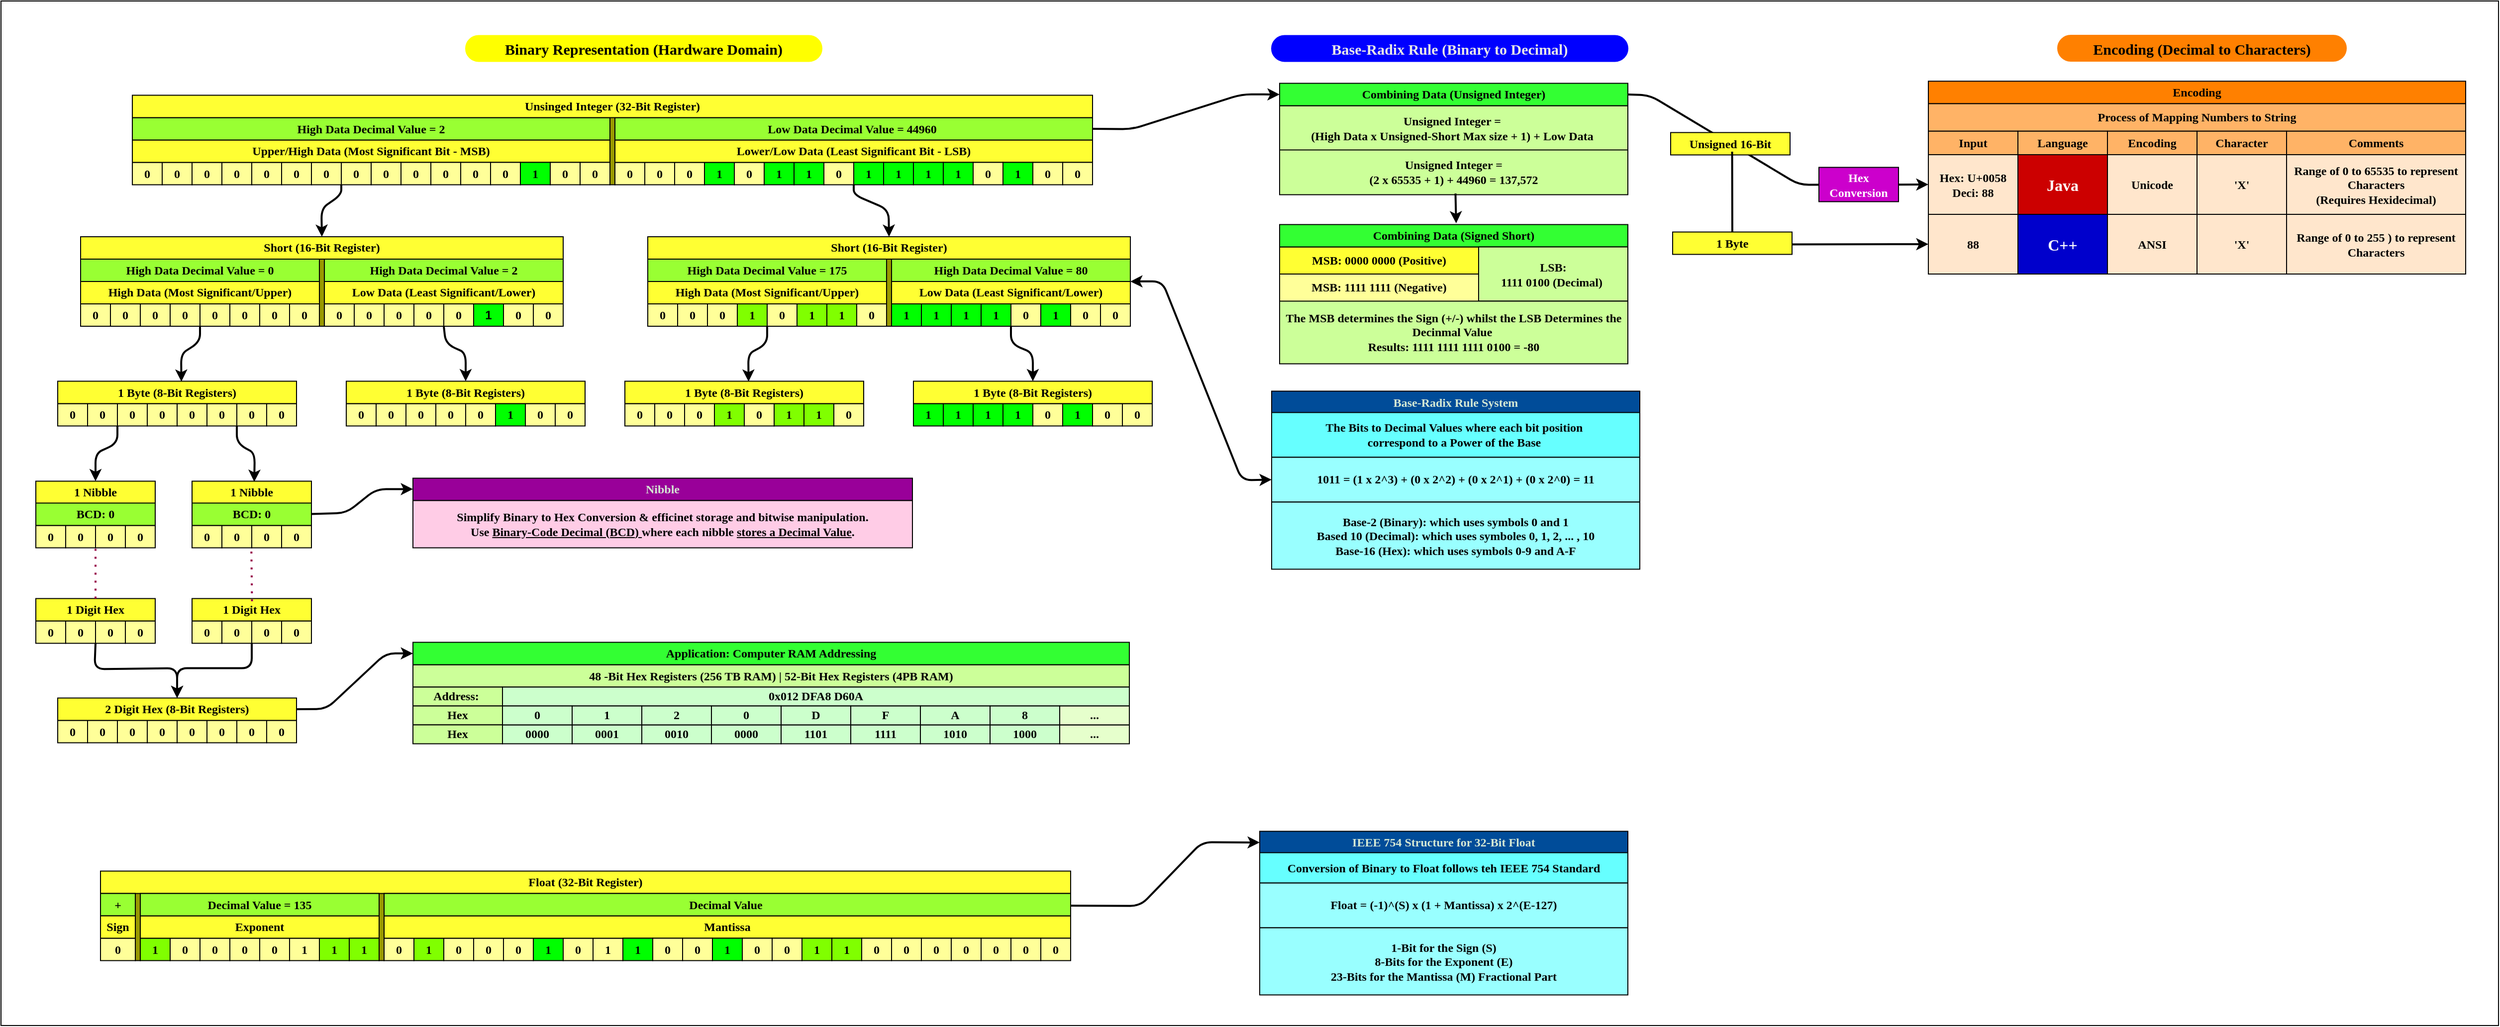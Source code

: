 <mxfile version="25.0.1">
  <diagram name="Page-1" id="dSvuV1CNV-9eOFvfghRx">
    <mxGraphModel dx="2341" dy="814" grid="1" gridSize="10" guides="1" tooltips="1" connect="1" arrows="1" fold="1" page="1" pageScale="1" pageWidth="850" pageHeight="1100" math="0" shadow="0">
      <root>
        <mxCell id="0" />
        <mxCell id="1" parent="0" />
        <mxCell id="Yt_kOv90_9Wxdp12KDEl-402" value="" style="rounded=0;whiteSpace=wrap;html=1;movable=1;resizable=1;rotatable=1;deletable=1;editable=1;locked=0;connectable=1;" vertex="1" parent="1">
          <mxGeometry x="870" y="1135" width="2510" height="1030" as="geometry" />
        </mxCell>
        <mxCell id="Yt_kOv90_9Wxdp12KDEl-360" value="" style="rounded=0;whiteSpace=wrap;html=1;fillColor=#999900;fontColor=#000000;strokeColor=#000000;fontStyle=1" vertex="1" parent="1">
          <mxGeometry x="1250" y="2022.25" width="5" height="77.5" as="geometry" />
        </mxCell>
        <mxCell id="Yt_kOv90_9Wxdp12KDEl-386" value="" style="rounded=0;whiteSpace=wrap;html=1;fillColor=#999900;fontColor=#000000;strokeColor=#000000;fontStyle=1" vertex="1" parent="1">
          <mxGeometry x="1005" y="2022.25" width="5" height="77.5" as="geometry" />
        </mxCell>
        <mxCell id="Yt_kOv90_9Wxdp12KDEl-2" value="&lt;font face=&quot;Comic Sans MS&quot;&gt;&lt;span&gt;0&lt;/span&gt;&lt;/font&gt;" style="rounded=0;whiteSpace=wrap;html=1;fillColor=#FFFF99;fontColor=#000000;strokeColor=#000000;fontStyle=1" vertex="1" parent="1">
          <mxGeometry x="927" y="1539.75" width="30" height="22.5" as="geometry" />
        </mxCell>
        <mxCell id="Yt_kOv90_9Wxdp12KDEl-7" value="&lt;font face=&quot;Comic Sans MS&quot;&gt;&lt;span&gt;0&lt;/span&gt;&lt;/font&gt;" style="rounded=0;whiteSpace=wrap;html=1;fillColor=#FFFF99;fontColor=#000000;strokeColor=#000000;fontStyle=1" vertex="1" parent="1">
          <mxGeometry x="957" y="1539.75" width="30" height="22.5" as="geometry" />
        </mxCell>
        <mxCell id="Yt_kOv90_9Wxdp12KDEl-8" value="&lt;font face=&quot;Comic Sans MS&quot;&gt;&lt;span&gt;0&lt;/span&gt;&lt;/font&gt;" style="rounded=0;whiteSpace=wrap;html=1;fillColor=#FFFF99;fontColor=#000000;strokeColor=#000000;fontStyle=1" vertex="1" parent="1">
          <mxGeometry x="987" y="1539.75" width="30" height="22.5" as="geometry" />
        </mxCell>
        <mxCell id="Yt_kOv90_9Wxdp12KDEl-9" value="&lt;font face=&quot;Comic Sans MS&quot;&gt;&lt;span&gt;0&lt;/span&gt;&lt;/font&gt;" style="rounded=0;whiteSpace=wrap;html=1;fillColor=#FFFF99;fontColor=#000000;strokeColor=#000000;fontStyle=1" vertex="1" parent="1">
          <mxGeometry x="1017" y="1539.75" width="30" height="22.5" as="geometry" />
        </mxCell>
        <mxCell id="Yt_kOv90_9Wxdp12KDEl-10" value="&lt;font face=&quot;Comic Sans MS&quot;&gt;&lt;span&gt;0&lt;/span&gt;&lt;/font&gt;" style="rounded=0;whiteSpace=wrap;html=1;fillColor=#FFFF99;fontColor=#000000;strokeColor=#000000;fontStyle=1" vertex="1" parent="1">
          <mxGeometry x="1047" y="1539.75" width="30" height="22.5" as="geometry" />
        </mxCell>
        <mxCell id="Yt_kOv90_9Wxdp12KDEl-11" value="&lt;font face=&quot;Comic Sans MS&quot;&gt;&lt;span&gt;0&lt;/span&gt;&lt;/font&gt;" style="rounded=0;whiteSpace=wrap;html=1;fillColor=#FFFF99;fontColor=#000000;strokeColor=#000000;fontStyle=1" vertex="1" parent="1">
          <mxGeometry x="1077" y="1539.75" width="30" height="22.5" as="geometry" />
        </mxCell>
        <mxCell id="Yt_kOv90_9Wxdp12KDEl-12" value="&lt;font face=&quot;Comic Sans MS&quot;&gt;&lt;span&gt;0&lt;/span&gt;&lt;/font&gt;" style="rounded=0;whiteSpace=wrap;html=1;fillColor=#FFFF99;fontColor=#000000;strokeColor=#000000;fontStyle=1" vertex="1" parent="1">
          <mxGeometry x="1107" y="1539.75" width="30" height="22.5" as="geometry" />
        </mxCell>
        <mxCell id="Yt_kOv90_9Wxdp12KDEl-13" value="&lt;font face=&quot;Comic Sans MS&quot;&gt;&lt;span&gt;0&lt;/span&gt;&lt;/font&gt;" style="rounded=0;whiteSpace=wrap;html=1;fillColor=#FFFF99;fontColor=#000000;strokeColor=#000000;fontStyle=1" vertex="1" parent="1">
          <mxGeometry x="1137" y="1539.75" width="30" height="22.5" as="geometry" />
        </mxCell>
        <mxCell id="Yt_kOv90_9Wxdp12KDEl-14" value="&lt;font face=&quot;Comic Sans MS&quot;&gt;&lt;span&gt;1 Byte (8-Bit Registers)&lt;/span&gt;&lt;/font&gt;" style="rounded=0;whiteSpace=wrap;html=1;fillColor=#FFFF33;fontColor=#000000;strokeColor=#000000;fontStyle=1" vertex="1" parent="1">
          <mxGeometry x="927" y="1517.25" width="240" height="22.5" as="geometry" />
        </mxCell>
        <mxCell id="Yt_kOv90_9Wxdp12KDEl-33" value="&lt;font face=&quot;Comic Sans MS&quot;&gt;&lt;b&gt;0&lt;/b&gt;&lt;/font&gt;" style="rounded=0;whiteSpace=wrap;html=1;fillColor=#FFFF99;fontColor=#000000;strokeColor=#000000;" vertex="1" parent="1">
          <mxGeometry x="905" y="1662.25" width="30" height="22.5" as="geometry" />
        </mxCell>
        <mxCell id="Yt_kOv90_9Wxdp12KDEl-34" value="&lt;font face=&quot;Comic Sans MS&quot;&gt;&lt;b&gt;0&lt;/b&gt;&lt;/font&gt;" style="rounded=0;whiteSpace=wrap;html=1;fillColor=#FFFF99;fontColor=#000000;strokeColor=#000000;" vertex="1" parent="1">
          <mxGeometry x="935" y="1662.25" width="30" height="22.5" as="geometry" />
        </mxCell>
        <mxCell id="Yt_kOv90_9Wxdp12KDEl-247" value="" style="edgeStyle=orthogonalEdgeStyle;rounded=0;orthogonalLoop=1;jettySize=auto;html=1;" edge="1" parent="1" source="Yt_kOv90_9Wxdp12KDEl-35" target="Yt_kOv90_9Wxdp12KDEl-41">
          <mxGeometry relative="1" as="geometry" />
        </mxCell>
        <mxCell id="Yt_kOv90_9Wxdp12KDEl-35" value="&lt;font face=&quot;Comic Sans MS&quot;&gt;&lt;b&gt;0&lt;/b&gt;&lt;/font&gt;" style="rounded=0;whiteSpace=wrap;html=1;fillColor=#FFFF99;fontColor=#000000;strokeColor=#000000;" vertex="1" parent="1">
          <mxGeometry x="965" y="1662.25" width="30" height="22.5" as="geometry" />
        </mxCell>
        <mxCell id="Yt_kOv90_9Wxdp12KDEl-36" value="&lt;font face=&quot;Comic Sans MS&quot;&gt;&lt;b&gt;0&lt;/b&gt;&lt;/font&gt;" style="rounded=0;whiteSpace=wrap;html=1;fillColor=#FFFF99;fontColor=#000000;strokeColor=#000000;" vertex="1" parent="1">
          <mxGeometry x="995" y="1662.25" width="30" height="22.5" as="geometry" />
        </mxCell>
        <mxCell id="Yt_kOv90_9Wxdp12KDEl-41" value="&lt;font face=&quot;Comic Sans MS&quot;&gt;&lt;b&gt;1 Nibble&lt;/b&gt;&lt;/font&gt;" style="rounded=0;whiteSpace=wrap;html=1;fillColor=#FFFF33;fontColor=#000000;strokeColor=#000000;" vertex="1" parent="1">
          <mxGeometry x="905" y="1617.75" width="120" height="22.5" as="geometry" />
        </mxCell>
        <mxCell id="Yt_kOv90_9Wxdp12KDEl-42" value="&lt;font face=&quot;Comic Sans MS&quot;&gt;&lt;b&gt;0&lt;/b&gt;&lt;/font&gt;" style="rounded=0;whiteSpace=wrap;html=1;fillColor=#FFFF99;fontColor=#000000;strokeColor=#000000;" vertex="1" parent="1">
          <mxGeometry x="1062" y="1662.25" width="30" height="22.5" as="geometry" />
        </mxCell>
        <mxCell id="Yt_kOv90_9Wxdp12KDEl-43" value="&lt;font face=&quot;Comic Sans MS&quot;&gt;&lt;b&gt;0&lt;/b&gt;&lt;/font&gt;" style="rounded=0;whiteSpace=wrap;html=1;fillColor=#FFFF99;fontColor=#000000;strokeColor=#000000;" vertex="1" parent="1">
          <mxGeometry x="1092" y="1662.25" width="30" height="22.5" as="geometry" />
        </mxCell>
        <mxCell id="Yt_kOv90_9Wxdp12KDEl-248" value="" style="edgeStyle=orthogonalEdgeStyle;rounded=0;orthogonalLoop=1;jettySize=auto;html=1;" edge="1" parent="1" source="Yt_kOv90_9Wxdp12KDEl-44" target="Yt_kOv90_9Wxdp12KDEl-46">
          <mxGeometry relative="1" as="geometry" />
        </mxCell>
        <mxCell id="Yt_kOv90_9Wxdp12KDEl-44" value="&lt;font face=&quot;Comic Sans MS&quot;&gt;&lt;b&gt;0&lt;/b&gt;&lt;/font&gt;" style="rounded=0;whiteSpace=wrap;html=1;fillColor=#FFFF99;fontColor=#000000;strokeColor=#000000;" vertex="1" parent="1">
          <mxGeometry x="1122" y="1662.25" width="30" height="22.5" as="geometry" />
        </mxCell>
        <mxCell id="Yt_kOv90_9Wxdp12KDEl-45" value="&lt;font face=&quot;Comic Sans MS&quot;&gt;&lt;b&gt;0&lt;/b&gt;&lt;/font&gt;" style="rounded=0;whiteSpace=wrap;html=1;fillColor=#FFFF99;fontColor=#000000;strokeColor=#000000;" vertex="1" parent="1">
          <mxGeometry x="1152" y="1662.25" width="30" height="22.5" as="geometry" />
        </mxCell>
        <mxCell id="Yt_kOv90_9Wxdp12KDEl-46" value="&lt;font face=&quot;Comic Sans MS&quot;&gt;&lt;b&gt;1 Nibble&lt;/b&gt;&lt;/font&gt;" style="rounded=0;whiteSpace=wrap;html=1;fillColor=#FFFF33;fontColor=#000000;strokeColor=#000000;" vertex="1" parent="1">
          <mxGeometry x="1062" y="1617.75" width="120" height="22.5" as="geometry" />
        </mxCell>
        <mxCell id="Yt_kOv90_9Wxdp12KDEl-47" value="&lt;font face=&quot;Comic Sans MS&quot;&gt;&lt;b&gt;0&lt;/b&gt;&lt;/font&gt;" style="rounded=0;whiteSpace=wrap;html=1;fillColor=#FFFF99;fontColor=#000000;strokeColor=#000000;" vertex="1" parent="1">
          <mxGeometry x="1217" y="1539.75" width="30" height="22.5" as="geometry" />
        </mxCell>
        <mxCell id="Yt_kOv90_9Wxdp12KDEl-48" value="&lt;font face=&quot;Comic Sans MS&quot;&gt;&lt;b&gt;0&lt;/b&gt;&lt;/font&gt;" style="rounded=0;whiteSpace=wrap;html=1;fillColor=#FFFF99;fontColor=#000000;strokeColor=#000000;" vertex="1" parent="1">
          <mxGeometry x="1247" y="1539.75" width="30" height="22.5" as="geometry" />
        </mxCell>
        <mxCell id="Yt_kOv90_9Wxdp12KDEl-49" value="&lt;font face=&quot;Comic Sans MS&quot;&gt;&lt;b&gt;0&lt;/b&gt;&lt;/font&gt;" style="rounded=0;whiteSpace=wrap;html=1;fillColor=#FFFF99;fontColor=#000000;strokeColor=#000000;" vertex="1" parent="1">
          <mxGeometry x="1277" y="1539.75" width="30" height="22.5" as="geometry" />
        </mxCell>
        <mxCell id="Yt_kOv90_9Wxdp12KDEl-50" value="&lt;font face=&quot;Comic Sans MS&quot;&gt;&lt;b&gt;0&lt;/b&gt;&lt;/font&gt;" style="rounded=0;whiteSpace=wrap;html=1;fillColor=#FFFF99;fontColor=#000000;strokeColor=#000000;" vertex="1" parent="1">
          <mxGeometry x="1307" y="1539.75" width="30" height="22.5" as="geometry" />
        </mxCell>
        <mxCell id="Yt_kOv90_9Wxdp12KDEl-51" value="&lt;font face=&quot;Comic Sans MS&quot;&gt;&lt;b&gt;0&lt;/b&gt;&lt;/font&gt;" style="rounded=0;whiteSpace=wrap;html=1;fillColor=#FFFF99;fontColor=#000000;strokeColor=#000000;" vertex="1" parent="1">
          <mxGeometry x="1337" y="1539.75" width="30" height="22.5" as="geometry" />
        </mxCell>
        <mxCell id="Yt_kOv90_9Wxdp12KDEl-52" value="&lt;font face=&quot;Comic Sans MS&quot;&gt;&lt;b&gt;1&lt;/b&gt;&lt;/font&gt;" style="rounded=0;whiteSpace=wrap;html=1;fillColor=#00FF00;fontColor=#000000;strokeColor=#000000;" vertex="1" parent="1">
          <mxGeometry x="1367" y="1539.75" width="30" height="22.5" as="geometry" />
        </mxCell>
        <mxCell id="Yt_kOv90_9Wxdp12KDEl-53" value="&lt;font face=&quot;Comic Sans MS&quot;&gt;&lt;b&gt;0&lt;/b&gt;&lt;/font&gt;" style="rounded=0;whiteSpace=wrap;html=1;fillColor=#FFFF99;fontColor=#000000;strokeColor=#000000;" vertex="1" parent="1">
          <mxGeometry x="1397" y="1539.75" width="30" height="22.5" as="geometry" />
        </mxCell>
        <mxCell id="Yt_kOv90_9Wxdp12KDEl-54" value="&lt;font face=&quot;Comic Sans MS&quot;&gt;&lt;b&gt;0&lt;/b&gt;&lt;/font&gt;" style="rounded=0;whiteSpace=wrap;html=1;fillColor=#FFFF99;fontColor=#000000;strokeColor=#000000;" vertex="1" parent="1">
          <mxGeometry x="1427" y="1539.75" width="30" height="22.5" as="geometry" />
        </mxCell>
        <mxCell id="Yt_kOv90_9Wxdp12KDEl-55" value="&lt;font face=&quot;Comic Sans MS&quot;&gt;&lt;b&gt;1 Byte (8-Bit Registers)&lt;/b&gt;&lt;/font&gt;" style="rounded=0;whiteSpace=wrap;html=1;fillColor=#FFFF33;fontColor=#000000;strokeColor=#000000;" vertex="1" parent="1">
          <mxGeometry x="1217" y="1517.25" width="240" height="22.5" as="geometry" />
        </mxCell>
        <mxCell id="Yt_kOv90_9Wxdp12KDEl-56" value="&lt;font face=&quot;Comic Sans MS&quot;&gt;&lt;span&gt;0&lt;/span&gt;&lt;/font&gt;" style="rounded=0;whiteSpace=wrap;html=1;fillColor=#FFFF99;fontColor=#000000;strokeColor=#000000;fontStyle=1" vertex="1" parent="1">
          <mxGeometry x="950" y="1439.5" width="30" height="22.5" as="geometry" />
        </mxCell>
        <mxCell id="Yt_kOv90_9Wxdp12KDEl-57" value="&lt;font face=&quot;Comic Sans MS&quot;&gt;&lt;span&gt;0&lt;/span&gt;&lt;/font&gt;" style="rounded=0;whiteSpace=wrap;html=1;fillColor=#FFFF99;fontColor=#000000;strokeColor=#000000;fontStyle=1" vertex="1" parent="1">
          <mxGeometry x="980" y="1439.5" width="30" height="22.5" as="geometry" />
        </mxCell>
        <mxCell id="Yt_kOv90_9Wxdp12KDEl-58" value="&lt;font face=&quot;Comic Sans MS&quot;&gt;&lt;span&gt;0&lt;/span&gt;&lt;/font&gt;" style="rounded=0;whiteSpace=wrap;html=1;fillColor=#FFFF99;fontColor=#000000;strokeColor=#000000;fontStyle=1" vertex="1" parent="1">
          <mxGeometry x="1010" y="1439.5" width="30" height="22.5" as="geometry" />
        </mxCell>
        <mxCell id="Yt_kOv90_9Wxdp12KDEl-59" value="&lt;font face=&quot;Comic Sans MS&quot;&gt;&lt;span&gt;0&lt;/span&gt;&lt;/font&gt;" style="rounded=0;whiteSpace=wrap;html=1;fillColor=#FFFF99;fontColor=#000000;strokeColor=#000000;fontStyle=1" vertex="1" parent="1">
          <mxGeometry x="1040" y="1439.5" width="30" height="22.5" as="geometry" />
        </mxCell>
        <mxCell id="Yt_kOv90_9Wxdp12KDEl-60" value="&lt;font face=&quot;Comic Sans MS&quot;&gt;&lt;span&gt;0&lt;/span&gt;&lt;/font&gt;" style="rounded=0;whiteSpace=wrap;html=1;fillColor=#FFFF99;fontColor=#000000;strokeColor=#000000;fontStyle=1" vertex="1" parent="1">
          <mxGeometry x="1070" y="1439.5" width="30" height="22.5" as="geometry" />
        </mxCell>
        <mxCell id="Yt_kOv90_9Wxdp12KDEl-61" value="&lt;font face=&quot;Comic Sans MS&quot;&gt;&lt;span&gt;0&lt;/span&gt;&lt;/font&gt;" style="rounded=0;whiteSpace=wrap;html=1;fillColor=#FFFF99;fontColor=#000000;strokeColor=#000000;fontStyle=1" vertex="1" parent="1">
          <mxGeometry x="1100" y="1439.5" width="30" height="22.5" as="geometry" />
        </mxCell>
        <mxCell id="Yt_kOv90_9Wxdp12KDEl-62" value="&lt;font face=&quot;Comic Sans MS&quot;&gt;&lt;span&gt;0&lt;/span&gt;&lt;/font&gt;" style="rounded=0;whiteSpace=wrap;html=1;fillColor=#FFFF99;fontColor=#000000;strokeColor=#000000;fontStyle=1" vertex="1" parent="1">
          <mxGeometry x="1130" y="1439.5" width="30" height="22.5" as="geometry" />
        </mxCell>
        <mxCell id="Yt_kOv90_9Wxdp12KDEl-63" value="&lt;font face=&quot;Comic Sans MS&quot;&gt;&lt;span&gt;0&lt;/span&gt;&lt;/font&gt;" style="rounded=0;whiteSpace=wrap;html=1;fillColor=#FFFF99;fontColor=#000000;strokeColor=#000000;fontStyle=1" vertex="1" parent="1">
          <mxGeometry x="1160" y="1439.5" width="30" height="22.5" as="geometry" />
        </mxCell>
        <mxCell id="Yt_kOv90_9Wxdp12KDEl-64" value="&lt;font face=&quot;Comic Sans MS&quot;&gt;High Data (Most Significant/Upper)&lt;/font&gt;" style="rounded=0;whiteSpace=wrap;html=1;fillColor=#FFFF33;fontColor=#000000;strokeColor=#000000;fontStyle=1" vertex="1" parent="1">
          <mxGeometry x="950" y="1417" width="240" height="22.5" as="geometry" />
        </mxCell>
        <mxCell id="Yt_kOv90_9Wxdp12KDEl-74" value="&lt;font face=&quot;Comic Sans MS&quot;&gt;&lt;span&gt;0&lt;/span&gt;&lt;/font&gt;" style="rounded=0;whiteSpace=wrap;html=1;fillColor=#FFFF99;fontColor=#000000;strokeColor=#000000;fontStyle=1" vertex="1" parent="1">
          <mxGeometry x="1195" y="1439.5" width="30" height="22.5" as="geometry" />
        </mxCell>
        <mxCell id="Yt_kOv90_9Wxdp12KDEl-75" value="&lt;font face=&quot;Comic Sans MS&quot;&gt;&lt;span&gt;0&lt;/span&gt;&lt;/font&gt;" style="rounded=0;whiteSpace=wrap;html=1;fillColor=#FFFF99;fontColor=#000000;strokeColor=#000000;fontStyle=1" vertex="1" parent="1">
          <mxGeometry x="1225" y="1439.5" width="30" height="22.5" as="geometry" />
        </mxCell>
        <mxCell id="Yt_kOv90_9Wxdp12KDEl-76" value="&lt;font face=&quot;Comic Sans MS&quot;&gt;&lt;span&gt;0&lt;/span&gt;&lt;/font&gt;" style="rounded=0;whiteSpace=wrap;html=1;fillColor=#FFFF99;fontColor=#000000;strokeColor=#000000;fontStyle=1" vertex="1" parent="1">
          <mxGeometry x="1255" y="1439.5" width="30" height="22.5" as="geometry" />
        </mxCell>
        <mxCell id="Yt_kOv90_9Wxdp12KDEl-77" value="&lt;font face=&quot;Comic Sans MS&quot;&gt;&lt;span&gt;0&lt;/span&gt;&lt;/font&gt;" style="rounded=0;whiteSpace=wrap;html=1;fillColor=#FFFF99;fontColor=#000000;strokeColor=#000000;fontStyle=1" vertex="1" parent="1">
          <mxGeometry x="1285" y="1439.5" width="30" height="22.5" as="geometry" />
        </mxCell>
        <mxCell id="Yt_kOv90_9Wxdp12KDEl-78" value="&lt;font face=&quot;Comic Sans MS&quot;&gt;&lt;span&gt;0&lt;/span&gt;&lt;/font&gt;" style="rounded=0;whiteSpace=wrap;html=1;fillColor=#FFFF99;fontColor=#000000;strokeColor=#000000;fontStyle=1" vertex="1" parent="1">
          <mxGeometry x="1315" y="1439.5" width="30" height="22.5" as="geometry" />
        </mxCell>
        <mxCell id="Yt_kOv90_9Wxdp12KDEl-79" value="1" style="rounded=0;whiteSpace=wrap;html=1;fillColor=#00FF00;fontColor=#000000;strokeColor=#000000;fontStyle=1" vertex="1" parent="1">
          <mxGeometry x="1345" y="1439.5" width="30" height="22.5" as="geometry" />
        </mxCell>
        <mxCell id="Yt_kOv90_9Wxdp12KDEl-80" value="&lt;font face=&quot;Comic Sans MS&quot;&gt;&lt;span&gt;0&lt;/span&gt;&lt;/font&gt;" style="rounded=0;whiteSpace=wrap;html=1;fillColor=#FFFF99;fontColor=#000000;strokeColor=#000000;fontStyle=1" vertex="1" parent="1">
          <mxGeometry x="1375" y="1439.5" width="30" height="22.5" as="geometry" />
        </mxCell>
        <mxCell id="Yt_kOv90_9Wxdp12KDEl-81" value="&lt;font face=&quot;Comic Sans MS&quot;&gt;&lt;span&gt;0&lt;/span&gt;&lt;/font&gt;" style="rounded=0;whiteSpace=wrap;html=1;fillColor=#FFFF99;fontColor=#000000;strokeColor=#000000;fontStyle=1" vertex="1" parent="1">
          <mxGeometry x="1405" y="1439.5" width="30" height="22.5" as="geometry" />
        </mxCell>
        <mxCell id="Yt_kOv90_9Wxdp12KDEl-82" value="" style="rounded=0;whiteSpace=wrap;html=1;fillColor=#999900;fontColor=#000000;strokeColor=#000000;fontStyle=1" vertex="1" parent="1">
          <mxGeometry x="1190" y="1389.75" width="5" height="72.25" as="geometry" />
        </mxCell>
        <mxCell id="Yt_kOv90_9Wxdp12KDEl-83" value="&lt;font face=&quot;Comic Sans MS&quot;&gt;Short (16-Bit Register)&lt;/font&gt;" style="rounded=0;whiteSpace=wrap;html=1;fillColor=#FFFF33;fontColor=#000000;strokeColor=#000000;fontStyle=1" vertex="1" parent="1">
          <mxGeometry x="950" y="1372" width="485" height="22.5" as="geometry" />
        </mxCell>
        <mxCell id="Yt_kOv90_9Wxdp12KDEl-84" value="&lt;font face=&quot;Comic Sans MS&quot;&gt;Low Data (Least Significant/Lower)&lt;/font&gt;" style="rounded=0;whiteSpace=wrap;html=1;fillColor=#FFFF33;fontColor=#000000;strokeColor=#000000;fontStyle=1" vertex="1" parent="1">
          <mxGeometry x="1195" y="1417" width="240" height="22.5" as="geometry" />
        </mxCell>
        <mxCell id="Yt_kOv90_9Wxdp12KDEl-85" value="&lt;font face=&quot;Comic Sans MS&quot;&gt;&lt;b&gt;0&lt;/b&gt;&lt;/font&gt;" style="rounded=0;whiteSpace=wrap;html=1;fillColor=#FFFF99;fontColor=#000000;strokeColor=#000000;" vertex="1" parent="1">
          <mxGeometry x="905" y="1758.25" width="30" height="22.5" as="geometry" />
        </mxCell>
        <mxCell id="Yt_kOv90_9Wxdp12KDEl-86" value="&lt;font face=&quot;Comic Sans MS&quot;&gt;&lt;b&gt;0&lt;/b&gt;&lt;/font&gt;" style="rounded=0;whiteSpace=wrap;html=1;fillColor=#FFFF99;fontColor=#000000;strokeColor=#000000;" vertex="1" parent="1">
          <mxGeometry x="935" y="1758.25" width="30" height="22.5" as="geometry" />
        </mxCell>
        <mxCell id="Yt_kOv90_9Wxdp12KDEl-87" value="&lt;font face=&quot;Comic Sans MS&quot;&gt;&lt;b&gt;0&lt;/b&gt;&lt;/font&gt;" style="rounded=0;whiteSpace=wrap;html=1;fillColor=#FFFF99;fontColor=#000000;strokeColor=#000000;" vertex="1" parent="1">
          <mxGeometry x="965" y="1758.25" width="30" height="22.5" as="geometry" />
        </mxCell>
        <mxCell id="Yt_kOv90_9Wxdp12KDEl-88" value="&lt;font face=&quot;Comic Sans MS&quot;&gt;&lt;b&gt;0&lt;/b&gt;&lt;/font&gt;" style="rounded=0;whiteSpace=wrap;html=1;fillColor=#FFFF99;fontColor=#000000;strokeColor=#000000;" vertex="1" parent="1">
          <mxGeometry x="995" y="1758.25" width="30" height="22.5" as="geometry" />
        </mxCell>
        <mxCell id="Yt_kOv90_9Wxdp12KDEl-89" value="&lt;font face=&quot;Comic Sans MS&quot;&gt;&lt;b&gt;1 Digit Hex&lt;/b&gt;&lt;/font&gt;" style="rounded=0;whiteSpace=wrap;html=1;fillColor=#FFFF33;fontColor=#000000;strokeColor=#000000;" vertex="1" parent="1">
          <mxGeometry x="905" y="1735.75" width="120" height="22.5" as="geometry" />
        </mxCell>
        <mxCell id="Yt_kOv90_9Wxdp12KDEl-90" value="&lt;font face=&quot;Comic Sans MS&quot;&gt;&lt;b&gt;0&lt;/b&gt;&lt;/font&gt;" style="rounded=0;whiteSpace=wrap;html=1;fillColor=#FFFF99;fontColor=#000000;strokeColor=#000000;" vertex="1" parent="1">
          <mxGeometry x="1062" y="1758.25" width="30" height="22.5" as="geometry" />
        </mxCell>
        <mxCell id="Yt_kOv90_9Wxdp12KDEl-91" value="&lt;font face=&quot;Comic Sans MS&quot;&gt;&lt;b&gt;0&lt;/b&gt;&lt;/font&gt;" style="rounded=0;whiteSpace=wrap;html=1;fillColor=#FFFF99;fontColor=#000000;strokeColor=#000000;" vertex="1" parent="1">
          <mxGeometry x="1092" y="1758.25" width="30" height="22.5" as="geometry" />
        </mxCell>
        <mxCell id="Yt_kOv90_9Wxdp12KDEl-92" value="&lt;font face=&quot;Comic Sans MS&quot;&gt;&lt;b&gt;0&lt;/b&gt;&lt;/font&gt;" style="rounded=0;whiteSpace=wrap;html=1;fillColor=#FFFF99;fontColor=#000000;strokeColor=#000000;" vertex="1" parent="1">
          <mxGeometry x="1122" y="1758.25" width="30" height="22.5" as="geometry" />
        </mxCell>
        <mxCell id="Yt_kOv90_9Wxdp12KDEl-93" value="&lt;font face=&quot;Comic Sans MS&quot;&gt;&lt;b&gt;0&lt;/b&gt;&lt;/font&gt;" style="rounded=0;whiteSpace=wrap;html=1;fillColor=#FFFF99;fontColor=#000000;strokeColor=#000000;" vertex="1" parent="1">
          <mxGeometry x="1152" y="1758.25" width="30" height="22.5" as="geometry" />
        </mxCell>
        <mxCell id="Yt_kOv90_9Wxdp12KDEl-94" value="&lt;b style=&quot;font-family: &amp;quot;Comic Sans MS&amp;quot;;&quot;&gt;1 Digit Hex&lt;/b&gt;" style="rounded=0;whiteSpace=wrap;html=1;fillColor=#FFFF33;fontColor=#000000;strokeColor=#000000;" vertex="1" parent="1">
          <mxGeometry x="1062" y="1735.75" width="120" height="22.5" as="geometry" />
        </mxCell>
        <mxCell id="Yt_kOv90_9Wxdp12KDEl-104" value="&lt;font face=&quot;Comic Sans MS&quot;&gt;&lt;span&gt;0&lt;/span&gt;&lt;/font&gt;" style="rounded=0;whiteSpace=wrap;html=1;fillColor=#FFFF99;fontColor=#000000;strokeColor=#000000;fontStyle=1" vertex="1" parent="1">
          <mxGeometry x="927" y="1858.25" width="30" height="22.5" as="geometry" />
        </mxCell>
        <mxCell id="Yt_kOv90_9Wxdp12KDEl-105" value="&lt;font face=&quot;Comic Sans MS&quot;&gt;&lt;span&gt;0&lt;/span&gt;&lt;/font&gt;" style="rounded=0;whiteSpace=wrap;html=1;fillColor=#FFFF99;fontColor=#000000;strokeColor=#000000;fontStyle=1" vertex="1" parent="1">
          <mxGeometry x="957" y="1858.25" width="30" height="22.5" as="geometry" />
        </mxCell>
        <mxCell id="Yt_kOv90_9Wxdp12KDEl-106" value="&lt;font face=&quot;Comic Sans MS&quot;&gt;&lt;span&gt;0&lt;/span&gt;&lt;/font&gt;" style="rounded=0;whiteSpace=wrap;html=1;fillColor=#FFFF99;fontColor=#000000;strokeColor=#000000;fontStyle=1" vertex="1" parent="1">
          <mxGeometry x="987" y="1858.25" width="30" height="22.5" as="geometry" />
        </mxCell>
        <mxCell id="Yt_kOv90_9Wxdp12KDEl-107" value="&lt;font face=&quot;Comic Sans MS&quot;&gt;&lt;span&gt;0&lt;/span&gt;&lt;/font&gt;" style="rounded=0;whiteSpace=wrap;html=1;fillColor=#FFFF99;fontColor=#000000;strokeColor=#000000;fontStyle=1" vertex="1" parent="1">
          <mxGeometry x="1017" y="1858.25" width="30" height="22.5" as="geometry" />
        </mxCell>
        <mxCell id="Yt_kOv90_9Wxdp12KDEl-108" value="&lt;font face=&quot;Comic Sans MS&quot;&gt;&lt;span&gt;0&lt;/span&gt;&lt;/font&gt;" style="rounded=0;whiteSpace=wrap;html=1;fillColor=#FFFF99;fontColor=#000000;strokeColor=#000000;fontStyle=1" vertex="1" parent="1">
          <mxGeometry x="1047" y="1858.25" width="30" height="22.5" as="geometry" />
        </mxCell>
        <mxCell id="Yt_kOv90_9Wxdp12KDEl-109" value="&lt;font face=&quot;Comic Sans MS&quot;&gt;&lt;span&gt;0&lt;/span&gt;&lt;/font&gt;" style="rounded=0;whiteSpace=wrap;html=1;fillColor=#FFFF99;fontColor=#000000;strokeColor=#000000;fontStyle=1" vertex="1" parent="1">
          <mxGeometry x="1077" y="1858.25" width="30" height="22.5" as="geometry" />
        </mxCell>
        <mxCell id="Yt_kOv90_9Wxdp12KDEl-110" value="&lt;font face=&quot;Comic Sans MS&quot;&gt;&lt;span&gt;0&lt;/span&gt;&lt;/font&gt;" style="rounded=0;whiteSpace=wrap;html=1;fillColor=#FFFF99;fontColor=#000000;strokeColor=#000000;fontStyle=1" vertex="1" parent="1">
          <mxGeometry x="1107" y="1858.25" width="30" height="22.5" as="geometry" />
        </mxCell>
        <mxCell id="Yt_kOv90_9Wxdp12KDEl-111" value="&lt;font face=&quot;Comic Sans MS&quot;&gt;&lt;span&gt;0&lt;/span&gt;&lt;/font&gt;" style="rounded=0;whiteSpace=wrap;html=1;fillColor=#FFFF99;fontColor=#000000;strokeColor=#000000;fontStyle=1" vertex="1" parent="1">
          <mxGeometry x="1137" y="1858.25" width="30" height="22.5" as="geometry" />
        </mxCell>
        <mxCell id="Yt_kOv90_9Wxdp12KDEl-112" value="&lt;font face=&quot;Comic Sans MS&quot;&gt;&lt;span&gt;2 Digit Hex (8-Bit Registers)&lt;/span&gt;&lt;/font&gt;" style="rounded=0;whiteSpace=wrap;html=1;fillColor=#FFFF33;fontColor=#000000;strokeColor=#000000;fontStyle=1" vertex="1" parent="1">
          <mxGeometry x="927" y="1835.75" width="240" height="22.5" as="geometry" />
        </mxCell>
        <mxCell id="Yt_kOv90_9Wxdp12KDEl-113" value="" style="endArrow=classic;html=1;rounded=1;exitX=1;exitY=1;exitDx=0;exitDy=0;strokeWidth=2;entryX=0.518;entryY=0.016;entryDx=0;entryDy=0;entryPerimeter=0;curved=0;" edge="1" parent="1" source="Yt_kOv90_9Wxdp12KDEl-59" target="Yt_kOv90_9Wxdp12KDEl-14">
          <mxGeometry width="50" height="50" relative="1" as="geometry">
            <mxPoint x="565" y="1672.75" as="sourcePoint" />
            <mxPoint x="640" y="1672.25" as="targetPoint" />
            <Array as="points">
              <mxPoint x="1070" y="1477.75" />
              <mxPoint x="1051" y="1489.75" />
            </Array>
          </mxGeometry>
        </mxCell>
        <mxCell id="Yt_kOv90_9Wxdp12KDEl-114" value="" style="endArrow=classic;html=1;rounded=1;exitX=1;exitY=1;exitDx=0;exitDy=0;strokeWidth=2;entryX=0.5;entryY=0;entryDx=0;entryDy=0;curved=0;" edge="1" parent="1" source="Yt_kOv90_9Wxdp12KDEl-77" target="Yt_kOv90_9Wxdp12KDEl-55">
          <mxGeometry width="50" height="50" relative="1" as="geometry">
            <mxPoint x="1080" y="1471.75" as="sourcePoint" />
            <mxPoint x="1061" y="1527.75" as="targetPoint" />
            <Array as="points">
              <mxPoint x="1317" y="1479.75" />
              <mxPoint x="1337" y="1488.75" />
            </Array>
          </mxGeometry>
        </mxCell>
        <mxCell id="Yt_kOv90_9Wxdp12KDEl-115" value="" style="endArrow=classic;html=1;rounded=1;exitX=0;exitY=1;exitDx=0;exitDy=0;strokeWidth=2;entryX=0.5;entryY=0;entryDx=0;entryDy=0;curved=0;" edge="1" parent="1" source="Yt_kOv90_9Wxdp12KDEl-8" target="Yt_kOv90_9Wxdp12KDEl-41">
          <mxGeometry width="50" height="50" relative="1" as="geometry">
            <mxPoint x="1080" y="1471.75" as="sourcePoint" />
            <mxPoint x="1061" y="1527.75" as="targetPoint" />
            <Array as="points">
              <mxPoint x="987" y="1579.75" />
              <mxPoint x="965" y="1589.75" />
            </Array>
          </mxGeometry>
        </mxCell>
        <mxCell id="Yt_kOv90_9Wxdp12KDEl-116" value="" style="endArrow=classic;html=1;rounded=1;exitX=0;exitY=1;exitDx=0;exitDy=0;strokeWidth=2;entryX=0.521;entryY=0.03;entryDx=0;entryDy=0;entryPerimeter=0;curved=0;" edge="1" parent="1" source="Yt_kOv90_9Wxdp12KDEl-12" target="Yt_kOv90_9Wxdp12KDEl-46">
          <mxGeometry width="50" height="50" relative="1" as="geometry">
            <mxPoint x="997" y="1572.75" as="sourcePoint" />
            <mxPoint x="975" y="1649.75" as="targetPoint" />
            <Array as="points">
              <mxPoint x="1107" y="1579.75" />
              <mxPoint x="1125" y="1589.75" />
            </Array>
          </mxGeometry>
        </mxCell>
        <mxCell id="Yt_kOv90_9Wxdp12KDEl-118" value="" style="endArrow=classic;html=1;rounded=1;exitX=0;exitY=1;exitDx=0;exitDy=0;strokeWidth=2;entryX=0.5;entryY=0;entryDx=0;entryDy=0;curved=0;" edge="1" parent="1" source="Yt_kOv90_9Wxdp12KDEl-92" target="Yt_kOv90_9Wxdp12KDEl-112">
          <mxGeometry width="50" height="50" relative="1" as="geometry">
            <mxPoint x="1099" y="1785.75" as="sourcePoint" />
            <mxPoint x="1077" y="1862.75" as="targetPoint" />
            <Array as="points">
              <mxPoint x="1122" y="1805.75" />
              <mxPoint x="1047" y="1805.75" />
            </Array>
          </mxGeometry>
        </mxCell>
        <mxCell id="Yt_kOv90_9Wxdp12KDEl-119" value="" style="endArrow=classic;html=1;rounded=1;exitX=1;exitY=1;exitDx=0;exitDy=0;strokeWidth=2;entryX=0.5;entryY=0;entryDx=0;entryDy=0;curved=0;" edge="1" parent="1" source="Yt_kOv90_9Wxdp12KDEl-86" target="Yt_kOv90_9Wxdp12KDEl-112">
          <mxGeometry width="50" height="50" relative="1" as="geometry">
            <mxPoint x="1132" y="1790.75" as="sourcePoint" />
            <mxPoint x="1057" y="1845.75" as="targetPoint" />
            <Array as="points">
              <mxPoint x="964" y="1806.75" />
              <mxPoint x="1047" y="1805.75" />
            </Array>
          </mxGeometry>
        </mxCell>
        <mxCell id="Yt_kOv90_9Wxdp12KDEl-131" value="&lt;font face=&quot;Comic Sans MS&quot;&gt;&lt;b&gt;48 -Bit Hex Registers (256 TB RAM) | 52-Bit Hex Registers (4PB RAM)&lt;/b&gt;&lt;/font&gt;" style="rounded=0;whiteSpace=wrap;html=1;fillColor=#CCFF99;fontColor=#000000;strokeColor=#000000;" vertex="1" parent="1">
          <mxGeometry x="1284" y="1802.25" width="720" height="22.5" as="geometry" />
        </mxCell>
        <mxCell id="Yt_kOv90_9Wxdp12KDEl-132" value="&lt;font face=&quot;Comic Sans MS&quot;&gt;&lt;b&gt;Application: Computer RAM Addressing&lt;/b&gt;&lt;/font&gt;" style="rounded=0;whiteSpace=wrap;html=1;fillColor=#33FF33;fontColor=#000000;strokeColor=#000000;" vertex="1" parent="1">
          <mxGeometry x="1284" y="1779.75" width="720" height="22.5" as="geometry" />
        </mxCell>
        <mxCell id="Yt_kOv90_9Wxdp12KDEl-175" value="&lt;font face=&quot;Comic Sans MS&quot;&gt;&lt;span&gt;0&lt;/span&gt;&lt;/font&gt;" style="rounded=0;whiteSpace=wrap;html=1;fillColor=#FFFF99;fontColor=#000000;strokeColor=#000000;fontStyle=1" vertex="1" parent="1">
          <mxGeometry x="1497" y="1539.75" width="30" height="22.5" as="geometry" />
        </mxCell>
        <mxCell id="Yt_kOv90_9Wxdp12KDEl-176" value="&lt;font face=&quot;Comic Sans MS&quot;&gt;&lt;span&gt;0&lt;/span&gt;&lt;/font&gt;" style="rounded=0;whiteSpace=wrap;html=1;fillColor=#FFFF99;fontColor=#000000;strokeColor=#000000;fontStyle=1" vertex="1" parent="1">
          <mxGeometry x="1527" y="1539.75" width="30" height="22.5" as="geometry" />
        </mxCell>
        <mxCell id="Yt_kOv90_9Wxdp12KDEl-177" value="&lt;font face=&quot;Comic Sans MS&quot;&gt;&lt;span&gt;0&lt;/span&gt;&lt;/font&gt;" style="rounded=0;whiteSpace=wrap;html=1;fillColor=#FFFF99;fontColor=#000000;strokeColor=#000000;fontStyle=1" vertex="1" parent="1">
          <mxGeometry x="1557" y="1539.75" width="30" height="22.5" as="geometry" />
        </mxCell>
        <mxCell id="Yt_kOv90_9Wxdp12KDEl-178" value="&lt;font face=&quot;Comic Sans MS&quot;&gt;&lt;span&gt;1&lt;/span&gt;&lt;/font&gt;" style="rounded=0;whiteSpace=wrap;html=1;fillColor=#80FF00;fontColor=#000000;strokeColor=#000000;fontStyle=1" vertex="1" parent="1">
          <mxGeometry x="1587" y="1539.75" width="30" height="22.5" as="geometry" />
        </mxCell>
        <mxCell id="Yt_kOv90_9Wxdp12KDEl-179" value="&lt;font face=&quot;Comic Sans MS&quot;&gt;&lt;span&gt;0&lt;/span&gt;&lt;/font&gt;" style="rounded=0;whiteSpace=wrap;html=1;fillColor=#FFFF99;fontColor=#000000;strokeColor=#000000;fontStyle=1" vertex="1" parent="1">
          <mxGeometry x="1617" y="1539.75" width="30" height="22.5" as="geometry" />
        </mxCell>
        <mxCell id="Yt_kOv90_9Wxdp12KDEl-180" value="&lt;font face=&quot;Comic Sans MS&quot;&gt;&lt;span&gt;1&lt;/span&gt;&lt;/font&gt;" style="rounded=0;whiteSpace=wrap;html=1;fillColor=#80FF00;fontColor=#000000;strokeColor=#000000;fontStyle=1" vertex="1" parent="1">
          <mxGeometry x="1647" y="1539.75" width="30" height="22.5" as="geometry" />
        </mxCell>
        <mxCell id="Yt_kOv90_9Wxdp12KDEl-181" value="&lt;font face=&quot;Comic Sans MS&quot;&gt;&lt;span&gt;1&lt;/span&gt;&lt;/font&gt;" style="rounded=0;whiteSpace=wrap;html=1;fillColor=#80FF00;fontColor=#000000;strokeColor=#000000;fontStyle=1" vertex="1" parent="1">
          <mxGeometry x="1677" y="1539.75" width="30" height="22.5" as="geometry" />
        </mxCell>
        <mxCell id="Yt_kOv90_9Wxdp12KDEl-182" value="&lt;font face=&quot;Comic Sans MS&quot;&gt;&lt;span&gt;0&lt;/span&gt;&lt;/font&gt;" style="rounded=0;whiteSpace=wrap;html=1;fillColor=#FFFF99;fontColor=#000000;strokeColor=#000000;fontStyle=1" vertex="1" parent="1">
          <mxGeometry x="1707" y="1539.75" width="30" height="22.5" as="geometry" />
        </mxCell>
        <mxCell id="Yt_kOv90_9Wxdp12KDEl-183" value="&lt;font face=&quot;Comic Sans MS&quot;&gt;&lt;span&gt;1 Byte (8-Bit Registers)&lt;/span&gt;&lt;/font&gt;" style="rounded=0;whiteSpace=wrap;html=1;fillColor=#FFFF33;fontColor=#000000;strokeColor=#000000;fontStyle=1" vertex="1" parent="1">
          <mxGeometry x="1497" y="1517.25" width="240" height="22.5" as="geometry" />
        </mxCell>
        <mxCell id="Yt_kOv90_9Wxdp12KDEl-184" value="&lt;font face=&quot;Comic Sans MS&quot;&gt;&lt;b&gt;1&lt;/b&gt;&lt;/font&gt;" style="rounded=0;whiteSpace=wrap;html=1;fillColor=#00FF00;fontColor=#000000;strokeColor=#000000;" vertex="1" parent="1">
          <mxGeometry x="1787" y="1539.75" width="30" height="22.5" as="geometry" />
        </mxCell>
        <mxCell id="Yt_kOv90_9Wxdp12KDEl-185" value="&lt;font face=&quot;Comic Sans MS&quot;&gt;&lt;b&gt;1&lt;/b&gt;&lt;/font&gt;" style="rounded=0;whiteSpace=wrap;html=1;fillColor=#00FF00;fontColor=#000000;strokeColor=#000000;" vertex="1" parent="1">
          <mxGeometry x="1817" y="1539.75" width="30" height="22.5" as="geometry" />
        </mxCell>
        <mxCell id="Yt_kOv90_9Wxdp12KDEl-186" value="&lt;font face=&quot;Comic Sans MS&quot;&gt;&lt;b&gt;1&lt;/b&gt;&lt;/font&gt;" style="rounded=0;whiteSpace=wrap;html=1;fillColor=#00FF00;fontColor=#000000;strokeColor=#000000;" vertex="1" parent="1">
          <mxGeometry x="1847" y="1539.75" width="30" height="22.5" as="geometry" />
        </mxCell>
        <mxCell id="Yt_kOv90_9Wxdp12KDEl-187" value="&lt;font face=&quot;Comic Sans MS&quot;&gt;&lt;b&gt;1&lt;/b&gt;&lt;/font&gt;" style="rounded=0;whiteSpace=wrap;html=1;fillColor=#00FF00;fontColor=#000000;strokeColor=#000000;" vertex="1" parent="1">
          <mxGeometry x="1877" y="1539.75" width="30" height="22.5" as="geometry" />
        </mxCell>
        <mxCell id="Yt_kOv90_9Wxdp12KDEl-188" value="&lt;font face=&quot;Comic Sans MS&quot;&gt;&lt;b&gt;0&lt;/b&gt;&lt;/font&gt;" style="rounded=0;whiteSpace=wrap;html=1;fillColor=#FFFF99;fontColor=#000000;strokeColor=#000000;" vertex="1" parent="1">
          <mxGeometry x="1907" y="1539.75" width="30" height="22.5" as="geometry" />
        </mxCell>
        <mxCell id="Yt_kOv90_9Wxdp12KDEl-189" value="&lt;font face=&quot;Comic Sans MS&quot;&gt;&lt;b&gt;1&lt;/b&gt;&lt;/font&gt;" style="rounded=0;whiteSpace=wrap;html=1;fillColor=#00FF00;fontColor=#000000;strokeColor=#000000;" vertex="1" parent="1">
          <mxGeometry x="1937" y="1539.75" width="30" height="22.5" as="geometry" />
        </mxCell>
        <mxCell id="Yt_kOv90_9Wxdp12KDEl-190" value="&lt;font face=&quot;Comic Sans MS&quot;&gt;&lt;b&gt;0&lt;/b&gt;&lt;/font&gt;" style="rounded=0;whiteSpace=wrap;html=1;fillColor=#FFFF99;fontColor=#000000;strokeColor=#000000;" vertex="1" parent="1">
          <mxGeometry x="1967" y="1539.75" width="30" height="22.5" as="geometry" />
        </mxCell>
        <mxCell id="Yt_kOv90_9Wxdp12KDEl-191" value="&lt;font face=&quot;Comic Sans MS&quot;&gt;&lt;b&gt;0&lt;/b&gt;&lt;/font&gt;" style="rounded=0;whiteSpace=wrap;html=1;fillColor=#FFFF99;fontColor=#000000;strokeColor=#000000;" vertex="1" parent="1">
          <mxGeometry x="1997" y="1539.75" width="30" height="22.5" as="geometry" />
        </mxCell>
        <mxCell id="Yt_kOv90_9Wxdp12KDEl-192" value="&lt;font face=&quot;Comic Sans MS&quot;&gt;&lt;b&gt;1 Byte (8-Bit Registers)&lt;/b&gt;&lt;/font&gt;" style="rounded=0;whiteSpace=wrap;html=1;fillColor=#FFFF33;fontColor=#000000;strokeColor=#000000;" vertex="1" parent="1">
          <mxGeometry x="1787" y="1517.25" width="240" height="22.5" as="geometry" />
        </mxCell>
        <mxCell id="Yt_kOv90_9Wxdp12KDEl-193" value="&lt;font face=&quot;Comic Sans MS&quot;&gt;&lt;span&gt;0&lt;/span&gt;&lt;/font&gt;" style="rounded=0;whiteSpace=wrap;html=1;fillColor=#FFFF99;fontColor=#000000;strokeColor=#000000;fontStyle=1" vertex="1" parent="1">
          <mxGeometry x="1520" y="1439.5" width="30" height="22.5" as="geometry" />
        </mxCell>
        <mxCell id="Yt_kOv90_9Wxdp12KDEl-194" value="&lt;font face=&quot;Comic Sans MS&quot;&gt;&lt;span&gt;0&lt;/span&gt;&lt;/font&gt;" style="rounded=0;whiteSpace=wrap;html=1;fillColor=#FFFF99;fontColor=#000000;strokeColor=#000000;fontStyle=1" vertex="1" parent="1">
          <mxGeometry x="1550" y="1439.5" width="30" height="22.5" as="geometry" />
        </mxCell>
        <mxCell id="Yt_kOv90_9Wxdp12KDEl-195" value="&lt;font face=&quot;Comic Sans MS&quot;&gt;&lt;span&gt;0&lt;/span&gt;&lt;/font&gt;" style="rounded=0;whiteSpace=wrap;html=1;fillColor=#FFFF99;fontColor=#000000;strokeColor=#000000;fontStyle=1" vertex="1" parent="1">
          <mxGeometry x="1580" y="1439.5" width="30" height="22.5" as="geometry" />
        </mxCell>
        <mxCell id="Yt_kOv90_9Wxdp12KDEl-196" value="&lt;font face=&quot;Comic Sans MS&quot;&gt;&lt;span&gt;1&lt;/span&gt;&lt;/font&gt;" style="rounded=0;whiteSpace=wrap;html=1;fillColor=#80FF00;fontColor=#000000;strokeColor=#000000;fontStyle=1" vertex="1" parent="1">
          <mxGeometry x="1610" y="1439.5" width="30" height="22.5" as="geometry" />
        </mxCell>
        <mxCell id="Yt_kOv90_9Wxdp12KDEl-197" value="&lt;font face=&quot;Comic Sans MS&quot;&gt;&lt;span&gt;0&lt;/span&gt;&lt;/font&gt;" style="rounded=0;whiteSpace=wrap;html=1;fillColor=#FFFF99;fontColor=#000000;strokeColor=#000000;fontStyle=1" vertex="1" parent="1">
          <mxGeometry x="1640" y="1439.5" width="30" height="22.5" as="geometry" />
        </mxCell>
        <mxCell id="Yt_kOv90_9Wxdp12KDEl-198" value="&lt;font face=&quot;Comic Sans MS&quot;&gt;&lt;span&gt;1&lt;/span&gt;&lt;/font&gt;" style="rounded=0;whiteSpace=wrap;html=1;fillColor=#80FF00;fontColor=#000000;strokeColor=#000000;fontStyle=1" vertex="1" parent="1">
          <mxGeometry x="1670" y="1439.5" width="30" height="22.5" as="geometry" />
        </mxCell>
        <mxCell id="Yt_kOv90_9Wxdp12KDEl-199" value="&lt;font face=&quot;Comic Sans MS&quot;&gt;&lt;span&gt;1&lt;/span&gt;&lt;/font&gt;" style="rounded=0;whiteSpace=wrap;html=1;fillColor=#80FF00;fontColor=#000000;strokeColor=#000000;fontStyle=1" vertex="1" parent="1">
          <mxGeometry x="1700" y="1439.5" width="30" height="22.5" as="geometry" />
        </mxCell>
        <mxCell id="Yt_kOv90_9Wxdp12KDEl-200" value="&lt;font face=&quot;Comic Sans MS&quot;&gt;&lt;span&gt;0&lt;/span&gt;&lt;/font&gt;" style="rounded=0;whiteSpace=wrap;html=1;fillColor=#FFFF99;fontColor=#000000;strokeColor=#000000;fontStyle=1" vertex="1" parent="1">
          <mxGeometry x="1730" y="1439.5" width="30" height="22.5" as="geometry" />
        </mxCell>
        <mxCell id="Yt_kOv90_9Wxdp12KDEl-201" value="&lt;font face=&quot;Comic Sans MS&quot;&gt;High Data (Most Significant/Upper)&lt;/font&gt;" style="rounded=0;whiteSpace=wrap;html=1;fillColor=#FFFF33;fontColor=#000000;strokeColor=#000000;fontStyle=1" vertex="1" parent="1">
          <mxGeometry x="1520" y="1417" width="240" height="22.5" as="geometry" />
        </mxCell>
        <mxCell id="Yt_kOv90_9Wxdp12KDEl-202" value="&lt;font face=&quot;Comic Sans MS&quot;&gt;&lt;span&gt;1&lt;/span&gt;&lt;/font&gt;" style="rounded=0;whiteSpace=wrap;html=1;fillColor=#00FF00;fontColor=#000000;strokeColor=#000000;fontStyle=1" vertex="1" parent="1">
          <mxGeometry x="1765" y="1439.5" width="30" height="22.5" as="geometry" />
        </mxCell>
        <mxCell id="Yt_kOv90_9Wxdp12KDEl-203" value="&lt;font face=&quot;Comic Sans MS&quot;&gt;&lt;span&gt;1&lt;/span&gt;&lt;/font&gt;" style="rounded=0;whiteSpace=wrap;html=1;fillColor=#00FF00;fontColor=#000000;strokeColor=#000000;fontStyle=1" vertex="1" parent="1">
          <mxGeometry x="1795" y="1439.5" width="30" height="22.5" as="geometry" />
        </mxCell>
        <mxCell id="Yt_kOv90_9Wxdp12KDEl-204" value="&lt;font face=&quot;Comic Sans MS&quot;&gt;&lt;span&gt;1&lt;/span&gt;&lt;/font&gt;" style="rounded=0;whiteSpace=wrap;html=1;fillColor=#00FF00;fontColor=#000000;strokeColor=#000000;fontStyle=1" vertex="1" parent="1">
          <mxGeometry x="1825" y="1439.5" width="30" height="22.5" as="geometry" />
        </mxCell>
        <mxCell id="Yt_kOv90_9Wxdp12KDEl-205" value="&lt;font face=&quot;Comic Sans MS&quot;&gt;&lt;span&gt;1&lt;/span&gt;&lt;/font&gt;" style="rounded=0;whiteSpace=wrap;html=1;fillColor=#00FF00;fontColor=#000000;strokeColor=#000000;fontStyle=1" vertex="1" parent="1">
          <mxGeometry x="1855" y="1439.5" width="30" height="22.5" as="geometry" />
        </mxCell>
        <mxCell id="Yt_kOv90_9Wxdp12KDEl-206" value="&lt;font face=&quot;Comic Sans MS&quot;&gt;&lt;span&gt;0&lt;/span&gt;&lt;/font&gt;" style="rounded=0;whiteSpace=wrap;html=1;fillColor=#FFFF99;fontColor=#000000;strokeColor=#000000;fontStyle=1" vertex="1" parent="1">
          <mxGeometry x="1885" y="1439.5" width="30" height="22.5" as="geometry" />
        </mxCell>
        <mxCell id="Yt_kOv90_9Wxdp12KDEl-207" value="&lt;font face=&quot;Comic Sans MS&quot;&gt;&lt;span&gt;1&lt;/span&gt;&lt;/font&gt;" style="rounded=0;whiteSpace=wrap;html=1;fillColor=#00FF00;fontColor=#000000;strokeColor=#000000;fontStyle=1" vertex="1" parent="1">
          <mxGeometry x="1915" y="1439.5" width="30" height="22.5" as="geometry" />
        </mxCell>
        <mxCell id="Yt_kOv90_9Wxdp12KDEl-208" value="&lt;font face=&quot;Comic Sans MS&quot;&gt;&lt;span&gt;0&lt;/span&gt;&lt;/font&gt;" style="rounded=0;whiteSpace=wrap;html=1;fillColor=#FFFF99;fontColor=#000000;strokeColor=#000000;fontStyle=1" vertex="1" parent="1">
          <mxGeometry x="1945" y="1439.5" width="30" height="22.5" as="geometry" />
        </mxCell>
        <mxCell id="Yt_kOv90_9Wxdp12KDEl-209" value="&lt;font face=&quot;Comic Sans MS&quot;&gt;&lt;span&gt;0&lt;/span&gt;&lt;/font&gt;" style="rounded=0;whiteSpace=wrap;html=1;fillColor=#FFFF99;fontColor=#000000;strokeColor=#000000;fontStyle=1" vertex="1" parent="1">
          <mxGeometry x="1975" y="1439.5" width="30" height="22.5" as="geometry" />
        </mxCell>
        <mxCell id="Yt_kOv90_9Wxdp12KDEl-210" value="" style="rounded=0;whiteSpace=wrap;html=1;fillColor=#999900;fontColor=#000000;strokeColor=#000000;fontStyle=1" vertex="1" parent="1">
          <mxGeometry x="1760" y="1389.75" width="5" height="72.25" as="geometry" />
        </mxCell>
        <mxCell id="Yt_kOv90_9Wxdp12KDEl-211" value="&lt;font face=&quot;Comic Sans MS&quot;&gt;Short (16-Bit Register)&lt;/font&gt;" style="rounded=0;whiteSpace=wrap;html=1;fillColor=#FFFF33;fontColor=#000000;strokeColor=#000000;fontStyle=1" vertex="1" parent="1">
          <mxGeometry x="1520" y="1372" width="485" height="22.5" as="geometry" />
        </mxCell>
        <mxCell id="Yt_kOv90_9Wxdp12KDEl-212" value="&lt;font face=&quot;Comic Sans MS&quot;&gt;Low Data (Least Significant/Lower)&lt;/font&gt;" style="rounded=0;whiteSpace=wrap;html=1;fillColor=#FFFF33;fontColor=#000000;strokeColor=#000000;fontStyle=1" vertex="1" parent="1">
          <mxGeometry x="1765" y="1417" width="240" height="22.5" as="geometry" />
        </mxCell>
        <mxCell id="Yt_kOv90_9Wxdp12KDEl-213" value="" style="endArrow=classic;html=1;rounded=1;exitX=1;exitY=1;exitDx=0;exitDy=0;strokeWidth=2;entryX=0.518;entryY=0.016;entryDx=0;entryDy=0;entryPerimeter=0;curved=0;" edge="1" parent="1" source="Yt_kOv90_9Wxdp12KDEl-196" target="Yt_kOv90_9Wxdp12KDEl-183">
          <mxGeometry width="50" height="50" relative="1" as="geometry">
            <mxPoint x="1135" y="1672.75" as="sourcePoint" />
            <mxPoint x="1210" y="1672.25" as="targetPoint" />
            <Array as="points">
              <mxPoint x="1640" y="1479.75" />
              <mxPoint x="1621" y="1489.75" />
            </Array>
          </mxGeometry>
        </mxCell>
        <mxCell id="Yt_kOv90_9Wxdp12KDEl-214" value="" style="endArrow=classic;html=1;rounded=1;exitX=1;exitY=1;exitDx=0;exitDy=0;strokeWidth=2;entryX=0.5;entryY=0;entryDx=0;entryDy=0;curved=0;" edge="1" parent="1" source="Yt_kOv90_9Wxdp12KDEl-205" target="Yt_kOv90_9Wxdp12KDEl-192">
          <mxGeometry width="50" height="50" relative="1" as="geometry">
            <mxPoint x="1650" y="1471.75" as="sourcePoint" />
            <mxPoint x="1631" y="1527.75" as="targetPoint" />
            <Array as="points">
              <mxPoint x="1885" y="1479.75" />
              <mxPoint x="1907" y="1488.75" />
            </Array>
          </mxGeometry>
        </mxCell>
        <mxCell id="Yt_kOv90_9Wxdp12KDEl-215" value="" style="group;fillColor=#99FF33;" vertex="1" connectable="0" parent="1">
          <mxGeometry x="1002" y="1252.25" width="965" height="67.5" as="geometry" />
        </mxCell>
        <mxCell id="Yt_kOv90_9Wxdp12KDEl-135" value="&lt;font face=&quot;Comic Sans MS&quot;&gt;&lt;span&gt;0&lt;/span&gt;&lt;/font&gt;" style="rounded=0;whiteSpace=wrap;html=1;fillColor=#FFFF99;fontColor=#000000;strokeColor=#000000;fontStyle=1" vertex="1" parent="Yt_kOv90_9Wxdp12KDEl-215">
          <mxGeometry y="45" width="30" height="22.5" as="geometry" />
        </mxCell>
        <mxCell id="Yt_kOv90_9Wxdp12KDEl-136" value="&lt;font face=&quot;Comic Sans MS&quot;&gt;&lt;span&gt;0&lt;/span&gt;&lt;/font&gt;" style="rounded=0;whiteSpace=wrap;html=1;fillColor=#FFFF99;fontColor=#000000;strokeColor=#000000;fontStyle=1" vertex="1" parent="Yt_kOv90_9Wxdp12KDEl-215">
          <mxGeometry x="30" y="45" width="30" height="22.5" as="geometry" />
        </mxCell>
        <mxCell id="Yt_kOv90_9Wxdp12KDEl-137" value="&lt;font face=&quot;Comic Sans MS&quot;&gt;&lt;span&gt;0&lt;/span&gt;&lt;/font&gt;" style="rounded=0;whiteSpace=wrap;html=1;fillColor=#FFFF99;fontColor=#000000;strokeColor=#000000;fontStyle=1" vertex="1" parent="Yt_kOv90_9Wxdp12KDEl-215">
          <mxGeometry x="60" y="45" width="30" height="22.5" as="geometry" />
        </mxCell>
        <mxCell id="Yt_kOv90_9Wxdp12KDEl-138" value="&lt;font face=&quot;Comic Sans MS&quot;&gt;&lt;span&gt;0&lt;/span&gt;&lt;/font&gt;" style="rounded=0;whiteSpace=wrap;html=1;fillColor=#FFFF99;fontColor=#000000;strokeColor=#000000;fontStyle=1" vertex="1" parent="Yt_kOv90_9Wxdp12KDEl-215">
          <mxGeometry x="90" y="45" width="30" height="22.5" as="geometry" />
        </mxCell>
        <mxCell id="Yt_kOv90_9Wxdp12KDEl-139" value="&lt;font face=&quot;Comic Sans MS&quot;&gt;&lt;span&gt;0&lt;/span&gt;&lt;/font&gt;" style="rounded=0;whiteSpace=wrap;html=1;fillColor=#FFFF99;fontColor=#000000;strokeColor=#000000;fontStyle=1" vertex="1" parent="Yt_kOv90_9Wxdp12KDEl-215">
          <mxGeometry x="120" y="45" width="30" height="22.5" as="geometry" />
        </mxCell>
        <mxCell id="Yt_kOv90_9Wxdp12KDEl-140" value="&lt;font face=&quot;Comic Sans MS&quot;&gt;&lt;span&gt;0&lt;/span&gt;&lt;/font&gt;" style="rounded=0;whiteSpace=wrap;html=1;fillColor=#FFFF99;fontColor=#000000;strokeColor=#000000;fontStyle=1" vertex="1" parent="Yt_kOv90_9Wxdp12KDEl-215">
          <mxGeometry x="150" y="45" width="30" height="22.5" as="geometry" />
        </mxCell>
        <mxCell id="Yt_kOv90_9Wxdp12KDEl-141" value="&lt;font face=&quot;Comic Sans MS&quot;&gt;&lt;span&gt;0&lt;/span&gt;&lt;/font&gt;" style="rounded=0;whiteSpace=wrap;html=1;fillColor=#FFFF99;fontColor=#000000;strokeColor=#000000;fontStyle=1" vertex="1" parent="Yt_kOv90_9Wxdp12KDEl-215">
          <mxGeometry x="180" y="45" width="30" height="22.5" as="geometry" />
        </mxCell>
        <mxCell id="Yt_kOv90_9Wxdp12KDEl-142" value="&lt;font face=&quot;Comic Sans MS&quot;&gt;&lt;span&gt;0&lt;/span&gt;&lt;/font&gt;" style="rounded=0;whiteSpace=wrap;html=1;fillColor=#FFFF99;fontColor=#000000;strokeColor=#000000;fontStyle=1" vertex="1" parent="Yt_kOv90_9Wxdp12KDEl-215">
          <mxGeometry x="210" y="45" width="30" height="22.5" as="geometry" />
        </mxCell>
        <mxCell id="Yt_kOv90_9Wxdp12KDEl-143" value="&lt;font face=&quot;Comic Sans MS&quot;&gt;Upper/High Data (Most Significant Bit - MSB)&lt;/font&gt;" style="rounded=0;whiteSpace=wrap;html=1;fillColor=#FFFF33;fontColor=#000000;strokeColor=#000000;fontStyle=1" vertex="1" parent="Yt_kOv90_9Wxdp12KDEl-215">
          <mxGeometry y="22.5" width="480" height="22.5" as="geometry" />
        </mxCell>
        <mxCell id="Yt_kOv90_9Wxdp12KDEl-144" value="&lt;font face=&quot;Comic Sans MS&quot;&gt;&lt;span&gt;0&lt;/span&gt;&lt;/font&gt;" style="rounded=0;whiteSpace=wrap;html=1;fillColor=#FFFF99;fontColor=#000000;strokeColor=#000000;fontStyle=1" vertex="1" parent="Yt_kOv90_9Wxdp12KDEl-215">
          <mxGeometry x="240" y="45" width="30" height="22.5" as="geometry" />
        </mxCell>
        <mxCell id="Yt_kOv90_9Wxdp12KDEl-145" value="&lt;font face=&quot;Comic Sans MS&quot;&gt;&lt;span&gt;0&lt;/span&gt;&lt;/font&gt;" style="rounded=0;whiteSpace=wrap;html=1;fillColor=#FFFF99;fontColor=#000000;strokeColor=#000000;fontStyle=1" vertex="1" parent="Yt_kOv90_9Wxdp12KDEl-215">
          <mxGeometry x="270" y="45" width="30" height="22.5" as="geometry" />
        </mxCell>
        <mxCell id="Yt_kOv90_9Wxdp12KDEl-146" value="&lt;font face=&quot;Comic Sans MS&quot;&gt;&lt;span&gt;0&lt;/span&gt;&lt;/font&gt;" style="rounded=0;whiteSpace=wrap;html=1;fillColor=#FFFF99;fontColor=#000000;strokeColor=#000000;fontStyle=1" vertex="1" parent="Yt_kOv90_9Wxdp12KDEl-215">
          <mxGeometry x="300" y="45" width="30" height="22.5" as="geometry" />
        </mxCell>
        <mxCell id="Yt_kOv90_9Wxdp12KDEl-147" value="&lt;font face=&quot;Comic Sans MS&quot;&gt;&lt;span&gt;0&lt;/span&gt;&lt;/font&gt;" style="rounded=0;whiteSpace=wrap;html=1;fillColor=#FFFF99;fontColor=#000000;strokeColor=#000000;fontStyle=1" vertex="1" parent="Yt_kOv90_9Wxdp12KDEl-215">
          <mxGeometry x="330" y="45" width="30" height="22.5" as="geometry" />
        </mxCell>
        <mxCell id="Yt_kOv90_9Wxdp12KDEl-148" value="&lt;font face=&quot;Comic Sans MS&quot;&gt;&lt;span&gt;0&lt;/span&gt;&lt;/font&gt;" style="rounded=0;whiteSpace=wrap;html=1;fillColor=#FFFF99;fontColor=#000000;strokeColor=#000000;fontStyle=1" vertex="1" parent="Yt_kOv90_9Wxdp12KDEl-215">
          <mxGeometry x="360" y="45" width="30" height="22.5" as="geometry" />
        </mxCell>
        <mxCell id="Yt_kOv90_9Wxdp12KDEl-149" value="&lt;font face=&quot;Comic Sans MS&quot;&gt;&lt;span&gt;1&lt;/span&gt;&lt;/font&gt;" style="rounded=0;whiteSpace=wrap;html=1;fillColor=#00FF00;fontColor=#000000;strokeColor=#000000;fontStyle=1" vertex="1" parent="Yt_kOv90_9Wxdp12KDEl-215">
          <mxGeometry x="390" y="45" width="30" height="22.5" as="geometry" />
        </mxCell>
        <mxCell id="Yt_kOv90_9Wxdp12KDEl-150" value="&lt;font face=&quot;Comic Sans MS&quot;&gt;&lt;span&gt;0&lt;/span&gt;&lt;/font&gt;" style="rounded=0;whiteSpace=wrap;html=1;fillColor=#FFFF99;fontColor=#000000;strokeColor=#000000;fontStyle=1" vertex="1" parent="Yt_kOv90_9Wxdp12KDEl-215">
          <mxGeometry x="420" y="45" width="30" height="22.5" as="geometry" />
        </mxCell>
        <mxCell id="Yt_kOv90_9Wxdp12KDEl-151" value="&lt;font face=&quot;Comic Sans MS&quot;&gt;&lt;span&gt;0&lt;/span&gt;&lt;/font&gt;" style="rounded=0;whiteSpace=wrap;html=1;fillColor=#FFFF99;fontColor=#000000;strokeColor=#000000;fontStyle=1" vertex="1" parent="Yt_kOv90_9Wxdp12KDEl-215">
          <mxGeometry x="450" y="45" width="30" height="22.5" as="geometry" />
        </mxCell>
        <mxCell id="Yt_kOv90_9Wxdp12KDEl-152" value="" style="rounded=0;whiteSpace=wrap;html=1;fillColor=#999900;fontColor=#000000;strokeColor=#000000;fontStyle=1" vertex="1" parent="Yt_kOv90_9Wxdp12KDEl-215">
          <mxGeometry x="480" y="-10" width="5" height="77.5" as="geometry" />
        </mxCell>
        <mxCell id="Yt_kOv90_9Wxdp12KDEl-174" value="" style="group" vertex="1" connectable="0" parent="Yt_kOv90_9Wxdp12KDEl-215">
          <mxGeometry x="485" y="22.5" width="480" height="45" as="geometry" />
        </mxCell>
        <mxCell id="Yt_kOv90_9Wxdp12KDEl-156" value="&lt;font face=&quot;Comic Sans MS&quot;&gt;&lt;span&gt;0&lt;/span&gt;&lt;/font&gt;" style="rounded=0;whiteSpace=wrap;html=1;fillColor=#FFFF99;fontColor=#000000;strokeColor=#000000;fontStyle=1" vertex="1" parent="Yt_kOv90_9Wxdp12KDEl-174">
          <mxGeometry y="22.5" width="30" height="22.5" as="geometry" />
        </mxCell>
        <mxCell id="Yt_kOv90_9Wxdp12KDEl-157" value="&lt;font face=&quot;Comic Sans MS&quot;&gt;&lt;span&gt;0&lt;/span&gt;&lt;/font&gt;" style="rounded=0;whiteSpace=wrap;html=1;fillColor=#FFFF99;fontColor=#000000;strokeColor=#000000;fontStyle=1" vertex="1" parent="Yt_kOv90_9Wxdp12KDEl-174">
          <mxGeometry x="30" y="22.5" width="30" height="22.5" as="geometry" />
        </mxCell>
        <mxCell id="Yt_kOv90_9Wxdp12KDEl-158" value="&lt;font face=&quot;Comic Sans MS&quot;&gt;&lt;span&gt;0&lt;/span&gt;&lt;/font&gt;" style="rounded=0;whiteSpace=wrap;html=1;fillColor=#FFFF99;fontColor=#000000;strokeColor=#000000;fontStyle=1" vertex="1" parent="Yt_kOv90_9Wxdp12KDEl-174">
          <mxGeometry x="60" y="22.5" width="30" height="22.5" as="geometry" />
        </mxCell>
        <mxCell id="Yt_kOv90_9Wxdp12KDEl-159" value="&lt;font face=&quot;Comic Sans MS&quot;&gt;&lt;span&gt;1&lt;/span&gt;&lt;/font&gt;" style="rounded=0;whiteSpace=wrap;html=1;fillColor=#00FF00;fontColor=#000000;strokeColor=#000000;fontStyle=1" vertex="1" parent="Yt_kOv90_9Wxdp12KDEl-174">
          <mxGeometry x="90" y="22.5" width="30" height="22.5" as="geometry" />
        </mxCell>
        <mxCell id="Yt_kOv90_9Wxdp12KDEl-160" value="&lt;font face=&quot;Comic Sans MS&quot;&gt;&lt;span&gt;0&lt;/span&gt;&lt;/font&gt;" style="rounded=0;whiteSpace=wrap;html=1;fillColor=#FFFF99;fontColor=#000000;strokeColor=#000000;fontStyle=1" vertex="1" parent="Yt_kOv90_9Wxdp12KDEl-174">
          <mxGeometry x="120" y="22.5" width="30" height="22.5" as="geometry" />
        </mxCell>
        <mxCell id="Yt_kOv90_9Wxdp12KDEl-161" value="&lt;font face=&quot;Comic Sans MS&quot;&gt;&lt;span&gt;1&lt;/span&gt;&lt;/font&gt;" style="rounded=0;whiteSpace=wrap;html=1;fillColor=#00FF00;fontColor=#000000;strokeColor=#000000;fontStyle=1" vertex="1" parent="Yt_kOv90_9Wxdp12KDEl-174">
          <mxGeometry x="150" y="22.5" width="30" height="22.5" as="geometry" />
        </mxCell>
        <mxCell id="Yt_kOv90_9Wxdp12KDEl-162" value="&lt;font face=&quot;Comic Sans MS&quot;&gt;&lt;span&gt;1&lt;/span&gt;&lt;/font&gt;" style="rounded=0;whiteSpace=wrap;html=1;fillColor=#00FF00;fontColor=#000000;strokeColor=#000000;fontStyle=1" vertex="1" parent="Yt_kOv90_9Wxdp12KDEl-174">
          <mxGeometry x="180" y="22.5" width="30" height="22.5" as="geometry" />
        </mxCell>
        <mxCell id="Yt_kOv90_9Wxdp12KDEl-163" value="&lt;font face=&quot;Comic Sans MS&quot;&gt;&lt;span&gt;0&lt;/span&gt;&lt;/font&gt;" style="rounded=0;whiteSpace=wrap;html=1;fillColor=#FFFF99;fontColor=#000000;strokeColor=#000000;fontStyle=1" vertex="1" parent="Yt_kOv90_9Wxdp12KDEl-174">
          <mxGeometry x="210" y="22.5" width="30" height="22.5" as="geometry" />
        </mxCell>
        <mxCell id="Yt_kOv90_9Wxdp12KDEl-164" value="&lt;span style=&quot;font-family: &amp;quot;Comic Sans MS&amp;quot;;&quot;&gt;Lower/Low Data (Least Significant Bit - LSB)&lt;/span&gt;" style="rounded=0;whiteSpace=wrap;html=1;fillColor=#FFFF33;fontColor=#000000;strokeColor=#000000;fontStyle=1" vertex="1" parent="Yt_kOv90_9Wxdp12KDEl-174">
          <mxGeometry width="480" height="22.5" as="geometry" />
        </mxCell>
        <mxCell id="Yt_kOv90_9Wxdp12KDEl-165" value="&lt;font face=&quot;Comic Sans MS&quot;&gt;&lt;span&gt;1&lt;/span&gt;&lt;/font&gt;" style="rounded=0;whiteSpace=wrap;html=1;fillColor=#00FF00;fontColor=#000000;strokeColor=#000000;fontStyle=1" vertex="1" parent="Yt_kOv90_9Wxdp12KDEl-174">
          <mxGeometry x="240" y="22.5" width="30" height="22.5" as="geometry" />
        </mxCell>
        <mxCell id="Yt_kOv90_9Wxdp12KDEl-166" value="&lt;font face=&quot;Comic Sans MS&quot;&gt;&lt;span&gt;1&lt;/span&gt;&lt;/font&gt;" style="rounded=0;whiteSpace=wrap;html=1;fillColor=#00FF00;fontColor=#000000;strokeColor=#000000;fontStyle=1" vertex="1" parent="Yt_kOv90_9Wxdp12KDEl-174">
          <mxGeometry x="270" y="22.5" width="30" height="22.5" as="geometry" />
        </mxCell>
        <mxCell id="Yt_kOv90_9Wxdp12KDEl-167" value="&lt;font face=&quot;Comic Sans MS&quot;&gt;&lt;span&gt;1&lt;/span&gt;&lt;/font&gt;" style="rounded=0;whiteSpace=wrap;html=1;fillColor=#00FF00;fontColor=#000000;strokeColor=#000000;fontStyle=1" vertex="1" parent="Yt_kOv90_9Wxdp12KDEl-174">
          <mxGeometry x="300" y="22.5" width="30" height="22.5" as="geometry" />
        </mxCell>
        <mxCell id="Yt_kOv90_9Wxdp12KDEl-168" value="&lt;font face=&quot;Comic Sans MS&quot;&gt;&lt;span&gt;1&lt;/span&gt;&lt;/font&gt;" style="rounded=0;whiteSpace=wrap;html=1;fillColor=#00FF00;fontColor=#000000;strokeColor=#000000;fontStyle=1" vertex="1" parent="Yt_kOv90_9Wxdp12KDEl-174">
          <mxGeometry x="330" y="22.5" width="30" height="22.5" as="geometry" />
        </mxCell>
        <mxCell id="Yt_kOv90_9Wxdp12KDEl-169" value="&lt;font face=&quot;Comic Sans MS&quot;&gt;&lt;span&gt;0&lt;/span&gt;&lt;/font&gt;" style="rounded=0;whiteSpace=wrap;html=1;fillColor=#FFFF99;fontColor=#000000;strokeColor=#000000;fontStyle=1" vertex="1" parent="Yt_kOv90_9Wxdp12KDEl-174">
          <mxGeometry x="360" y="22.5" width="30" height="22.5" as="geometry" />
        </mxCell>
        <mxCell id="Yt_kOv90_9Wxdp12KDEl-170" value="&lt;font face=&quot;Comic Sans MS&quot;&gt;&lt;span&gt;1&lt;/span&gt;&lt;/font&gt;" style="rounded=0;whiteSpace=wrap;html=1;fillColor=#00FF00;fontColor=#000000;strokeColor=#000000;fontStyle=1" vertex="1" parent="Yt_kOv90_9Wxdp12KDEl-174">
          <mxGeometry x="390" y="22.5" width="30" height="22.5" as="geometry" />
        </mxCell>
        <mxCell id="Yt_kOv90_9Wxdp12KDEl-171" value="&lt;font face=&quot;Comic Sans MS&quot;&gt;&lt;span&gt;0&lt;/span&gt;&lt;/font&gt;" style="rounded=0;whiteSpace=wrap;html=1;fillColor=#FFFF99;fontColor=#000000;strokeColor=#000000;fontStyle=1" vertex="1" parent="Yt_kOv90_9Wxdp12KDEl-174">
          <mxGeometry x="420" y="22.5" width="30" height="22.5" as="geometry" />
        </mxCell>
        <mxCell id="Yt_kOv90_9Wxdp12KDEl-172" value="&lt;font face=&quot;Comic Sans MS&quot;&gt;&lt;span&gt;0&lt;/span&gt;&lt;/font&gt;" style="rounded=0;whiteSpace=wrap;html=1;fillColor=#FFFF99;fontColor=#000000;strokeColor=#000000;fontStyle=1" vertex="1" parent="Yt_kOv90_9Wxdp12KDEl-174">
          <mxGeometry x="450" y="22.5" width="30" height="22.5" as="geometry" />
        </mxCell>
        <mxCell id="Yt_kOv90_9Wxdp12KDEl-216" value="&lt;font face=&quot;Comic Sans MS&quot;&gt;High Data Decimal Value = 2&lt;/font&gt;" style="rounded=0;whiteSpace=wrap;html=1;fillColor=#99FF33;fontColor=#000000;strokeColor=#000000;fontStyle=1" vertex="1" parent="Yt_kOv90_9Wxdp12KDEl-215">
          <mxGeometry width="480" height="22.5" as="geometry" />
        </mxCell>
        <mxCell id="Yt_kOv90_9Wxdp12KDEl-217" value="&lt;font face=&quot;Comic Sans MS&quot;&gt;Low Data Decimal Value = 44960&amp;nbsp;&lt;/font&gt;" style="rounded=0;whiteSpace=wrap;html=1;fillColor=#99FF33;fontColor=#000000;strokeColor=#000000;fontStyle=1" vertex="1" parent="Yt_kOv90_9Wxdp12KDEl-215">
          <mxGeometry x="485" width="480" height="22.5" as="geometry" />
        </mxCell>
        <mxCell id="Yt_kOv90_9Wxdp12KDEl-153" value="&lt;font face=&quot;Comic Sans MS&quot;&gt;Unsinged Integer (32-Bit Register)&lt;/font&gt;" style="rounded=0;whiteSpace=wrap;html=1;fillColor=#FFFF33;fontColor=#000000;strokeColor=#000000;fontStyle=1" vertex="1" parent="1">
          <mxGeometry x="1002" y="1229.75" width="965" height="22.5" as="geometry" />
        </mxCell>
        <mxCell id="Yt_kOv90_9Wxdp12KDEl-218" value="&lt;font face=&quot;Comic Sans MS&quot;&gt;&lt;b&gt;Unsigned Integer =&amp;nbsp;&lt;/b&gt;&lt;/font&gt;&lt;div&gt;&lt;font face=&quot;Comic Sans MS&quot;&gt;&lt;b&gt;(High Data x Unsigned-Short Max size + 1) + Low Data&amp;nbsp;&lt;/b&gt;&lt;/font&gt;&lt;/div&gt;" style="rounded=0;whiteSpace=wrap;html=1;fillColor=#CCFF99;fontColor=#000000;strokeColor=#000000;" vertex="1" parent="1">
          <mxGeometry x="2155" y="1240.25" width="350" height="45" as="geometry" />
        </mxCell>
        <mxCell id="Yt_kOv90_9Wxdp12KDEl-219" value="&lt;font face=&quot;Comic Sans MS&quot;&gt;Combining Data (Unsigned Integer)&lt;/font&gt;" style="rounded=0;whiteSpace=wrap;html=1;fillColor=#33FF33;fontColor=#000000;strokeColor=#000000;fontStyle=1" vertex="1" parent="1">
          <mxGeometry x="2155" y="1217.75" width="350" height="22.5" as="geometry" />
        </mxCell>
        <mxCell id="Yt_kOv90_9Wxdp12KDEl-221" value="&lt;font face=&quot;Comic Sans MS&quot;&gt;&lt;b&gt;Unsigned Integer =&lt;/b&gt;&lt;/font&gt;&lt;div&gt;&lt;font face=&quot;Comic Sans MS&quot;&gt;&lt;b&gt;&amp;nbsp;(2 x 65535 + 1) + 44960 = 137,572&amp;nbsp;&lt;/b&gt;&lt;/font&gt;&lt;/div&gt;" style="rounded=0;whiteSpace=wrap;html=1;fillColor=#CCFF99;fontColor=#000000;strokeColor=#000000;" vertex="1" parent="1">
          <mxGeometry x="2155" y="1284.75" width="350" height="45" as="geometry" />
        </mxCell>
        <mxCell id="Yt_kOv90_9Wxdp12KDEl-223" value="&lt;font face=&quot;Comic Sans MS&quot;&gt;&lt;span&gt;Base-Radix Rule System&lt;/span&gt;&lt;/font&gt;" style="rounded=0;whiteSpace=wrap;html=1;fillColor=#004C99;fontColor=#D5E8D4;strokeColor=#000000;fontStyle=1" vertex="1" parent="1">
          <mxGeometry x="2147" y="1527.25" width="370" height="22.5" as="geometry" />
        </mxCell>
        <mxCell id="Yt_kOv90_9Wxdp12KDEl-224" value="&lt;font face=&quot;Comic Sans MS&quot;&gt;High Data Decimal Value = 175&lt;/font&gt;" style="rounded=0;whiteSpace=wrap;html=1;fillColor=#99FF33;fontColor=#000000;strokeColor=#000000;fontStyle=1" vertex="1" parent="1">
          <mxGeometry x="1520" y="1394.5" width="240" height="22.5" as="geometry" />
        </mxCell>
        <mxCell id="Yt_kOv90_9Wxdp12KDEl-225" value="&lt;font face=&quot;Comic Sans MS&quot;&gt;High Data Decimal Value = 80&lt;/font&gt;" style="rounded=0;whiteSpace=wrap;html=1;fillColor=#99FF33;fontColor=#000000;strokeColor=#000000;fontStyle=1" vertex="1" parent="1">
          <mxGeometry x="1765" y="1394.5" width="240" height="22.5" as="geometry" />
        </mxCell>
        <mxCell id="Yt_kOv90_9Wxdp12KDEl-227" value="&lt;font face=&quot;Comic Sans MS&quot;&gt;&lt;b&gt;The Bits to Decimal Values where each bit position&amp;nbsp;&lt;/b&gt;&lt;/font&gt;&lt;div&gt;&lt;font face=&quot;Comic Sans MS&quot;&gt;&lt;b&gt;correspond to a Power of the Base&amp;nbsp;&lt;/b&gt;&lt;/font&gt;&lt;/div&gt;" style="rounded=0;whiteSpace=wrap;html=1;fillColor=#66FFFF;fontColor=#000000;strokeColor=#000000;" vertex="1" parent="1">
          <mxGeometry x="2147" y="1548.75" width="370" height="45" as="geometry" />
        </mxCell>
        <mxCell id="Yt_kOv90_9Wxdp12KDEl-228" value="&lt;font face=&quot;Comic Sans MS&quot;&gt;&lt;b&gt;1011 = (1 x 2^3) + (0 x 2^2) + (0 x 2^1) + (0 x 2^0)&amp;nbsp;&lt;/b&gt;&lt;/font&gt;&lt;b style=&quot;font-family: &amp;quot;Comic Sans MS&amp;quot;; background-color: initial;&quot;&gt;= 11&lt;/b&gt;" style="rounded=0;whiteSpace=wrap;html=1;fillColor=#99FFFF;fontColor=#000000;strokeColor=#000000;" vertex="1" parent="1">
          <mxGeometry x="2147" y="1593.75" width="370" height="45" as="geometry" />
        </mxCell>
        <mxCell id="Yt_kOv90_9Wxdp12KDEl-229" value="&lt;font face=&quot;Comic Sans MS&quot;&gt;&lt;b&gt;Base-2 (Binary): which uses symbols 0 and 1&lt;/b&gt;&lt;/font&gt;&lt;div&gt;&lt;font face=&quot;Comic Sans MS&quot;&gt;&lt;b&gt;Based 10 (Decimal): which uses symboles 0, 1, 2, ... , 10&lt;/b&gt;&lt;/font&gt;&lt;/div&gt;&lt;div&gt;&lt;font face=&quot;Comic Sans MS&quot;&gt;&lt;b&gt;Base-16 (Hex): which uses symbols 0-9 and A-F&lt;/b&gt;&lt;/font&gt;&lt;/div&gt;" style="rounded=0;whiteSpace=wrap;html=1;fillColor=#99FFFF;fontColor=#000000;strokeColor=#000000;" vertex="1" parent="1">
          <mxGeometry x="2147" y="1638.75" width="370" height="67.5" as="geometry" />
        </mxCell>
        <mxCell id="Yt_kOv90_9Wxdp12KDEl-230" value="&lt;font face=&quot;Comic Sans MS&quot;&gt;High Data Decimal Value = 0&lt;/font&gt;" style="rounded=0;whiteSpace=wrap;html=1;fillColor=#99FF33;fontColor=#000000;strokeColor=#000000;fontStyle=1" vertex="1" parent="1">
          <mxGeometry x="950" y="1394.5" width="240" height="22.5" as="geometry" />
        </mxCell>
        <mxCell id="Yt_kOv90_9Wxdp12KDEl-231" value="&lt;font face=&quot;Comic Sans MS&quot;&gt;High Data Decimal Value = 2&lt;/font&gt;" style="rounded=0;whiteSpace=wrap;html=1;fillColor=#99FF33;fontColor=#000000;strokeColor=#000000;fontStyle=1" vertex="1" parent="1">
          <mxGeometry x="1195" y="1394.5" width="240" height="22.5" as="geometry" />
        </mxCell>
        <mxCell id="Yt_kOv90_9Wxdp12KDEl-232" value="" style="endArrow=classic;html=1;rounded=1;exitX=1;exitY=0.5;exitDx=0;exitDy=0;strokeWidth=2;entryX=0;entryY=0.5;entryDx=0;entryDy=0;curved=0;" edge="1" parent="1" source="Yt_kOv90_9Wxdp12KDEl-217" target="Yt_kOv90_9Wxdp12KDEl-219">
          <mxGeometry width="50" height="50" relative="1" as="geometry">
            <mxPoint x="1895" y="1461.75" as="sourcePoint" />
            <mxPoint x="1917" y="1517.75" as="targetPoint" />
            <Array as="points">
              <mxPoint x="2007" y="1263.75" />
              <mxPoint x="2117" y="1228.75" />
            </Array>
          </mxGeometry>
        </mxCell>
        <mxCell id="Yt_kOv90_9Wxdp12KDEl-235" value="" style="endArrow=none;dashed=1;html=1;dashPattern=1 3;strokeWidth=2;rounded=0;exitX=0.5;exitY=0;exitDx=0;exitDy=0;entryX=0;entryY=1;entryDx=0;entryDy=0;strokeColor=#99004D;" edge="1" parent="1" source="Yt_kOv90_9Wxdp12KDEl-89" target="Yt_kOv90_9Wxdp12KDEl-35">
          <mxGeometry width="50" height="50" relative="1" as="geometry">
            <mxPoint x="1057" y="1609.75" as="sourcePoint" />
            <mxPoint x="1107" y="1559.75" as="targetPoint" />
          </mxGeometry>
        </mxCell>
        <mxCell id="Yt_kOv90_9Wxdp12KDEl-236" value="" style="endArrow=none;dashed=1;html=1;dashPattern=1 3;strokeWidth=2;rounded=0;exitX=0.502;exitY=0.124;exitDx=0;exitDy=0;entryX=0;entryY=1;entryDx=0;entryDy=0;strokeColor=#99004D;exitPerimeter=0;" edge="1" parent="1" source="Yt_kOv90_9Wxdp12KDEl-94">
          <mxGeometry width="50" height="50" relative="1" as="geometry">
            <mxPoint x="1121.6" y="1719.75" as="sourcePoint" />
            <mxPoint x="1121.6" y="1684.75" as="targetPoint" />
          </mxGeometry>
        </mxCell>
        <mxCell id="Yt_kOv90_9Wxdp12KDEl-237" value="" style="endArrow=classic;html=1;rounded=1;exitX=1;exitY=1;exitDx=0;exitDy=0;strokeWidth=2;entryX=0.5;entryY=0;entryDx=0;entryDy=0;curved=0;" edge="1" parent="1" source="Yt_kOv90_9Wxdp12KDEl-141" target="Yt_kOv90_9Wxdp12KDEl-83">
          <mxGeometry width="50" height="50" relative="1" as="geometry">
            <mxPoint x="1080" y="1461.75" as="sourcePoint" />
            <mxPoint x="1061" y="1517.75" as="targetPoint" />
            <Array as="points">
              <mxPoint x="1212" y="1329.75" />
              <mxPoint x="1192" y="1343.75" />
            </Array>
          </mxGeometry>
        </mxCell>
        <mxCell id="Yt_kOv90_9Wxdp12KDEl-239" value="" style="endArrow=classic;html=1;rounded=1;exitX=1;exitY=1;exitDx=0;exitDy=0;strokeWidth=2;entryX=0.5;entryY=0;entryDx=0;entryDy=0;curved=0;" edge="1" parent="1" source="Yt_kOv90_9Wxdp12KDEl-163" target="Yt_kOv90_9Wxdp12KDEl-211">
          <mxGeometry width="50" height="50" relative="1" as="geometry">
            <mxPoint x="1707" y="1330.25" as="sourcePoint" />
            <mxPoint x="1688" y="1382.25" as="targetPoint" />
            <Array as="points">
              <mxPoint x="1727" y="1329.75" />
              <mxPoint x="1762" y="1344.75" />
            </Array>
          </mxGeometry>
        </mxCell>
        <mxCell id="Yt_kOv90_9Wxdp12KDEl-241" value="&lt;font face=&quot;Comic Sans MS&quot;&gt;&lt;span&gt;Nibble&lt;/span&gt;&lt;/font&gt;" style="rounded=0;whiteSpace=wrap;html=1;fillColor=#990099;fontColor=#D5E8D4;strokeColor=#000000;fontStyle=1" vertex="1" parent="1">
          <mxGeometry x="1284" y="1614.75" width="502" height="22.5" as="geometry" />
        </mxCell>
        <mxCell id="Yt_kOv90_9Wxdp12KDEl-243" value="&lt;font face=&quot;Comic Sans MS&quot;&gt;&lt;b&gt;Simplify Binary to Hex Conversion &amp;amp; efficinet storage and bitwise manipulation.&lt;/b&gt;&lt;/font&gt;&lt;div&gt;&lt;font face=&quot;Comic Sans MS&quot;&gt;&lt;b&gt;Use &lt;u&gt;Binary-Code Decimal (BCD) &lt;/u&gt;where each nibble &lt;u&gt;stores a Decimal Value&lt;/u&gt;.&lt;/b&gt;&lt;/font&gt;&lt;/div&gt;" style="rounded=0;whiteSpace=wrap;html=1;fillColor=#FFCCE6;fontColor=#000000;strokeColor=#000000;" vertex="1" parent="1">
          <mxGeometry x="1284" y="1637.25" width="502" height="47.5" as="geometry" />
        </mxCell>
        <mxCell id="Yt_kOv90_9Wxdp12KDEl-245" value="&lt;font face=&quot;Comic Sans MS&quot;&gt;&lt;b&gt;BCD: 0&lt;/b&gt;&lt;/font&gt;" style="rounded=0;whiteSpace=wrap;html=1;fillColor=#99FF33;fontColor=#000000;strokeColor=#000000;" vertex="1" parent="1">
          <mxGeometry x="905" y="1639.75" width="120" height="22.5" as="geometry" />
        </mxCell>
        <mxCell id="Yt_kOv90_9Wxdp12KDEl-246" value="&lt;font face=&quot;Comic Sans MS&quot;&gt;&lt;b&gt;BCD: 0&lt;/b&gt;&lt;/font&gt;" style="rounded=0;whiteSpace=wrap;html=1;fillColor=#99FF33;fontColor=#000000;strokeColor=#000000;" vertex="1" parent="1">
          <mxGeometry x="1062" y="1639.75" width="120" height="22.5" as="geometry" />
        </mxCell>
        <mxCell id="Yt_kOv90_9Wxdp12KDEl-251" value="&lt;div&gt;&lt;font face=&quot;Comic Sans MS&quot;&gt;&lt;b&gt;Address:&amp;nbsp;&lt;/b&gt;&lt;/font&gt;&lt;/div&gt;" style="rounded=0;whiteSpace=wrap;html=1;fillColor=#CCFF99;fontColor=#000000;strokeColor=#000000;" vertex="1" parent="1">
          <mxGeometry x="1284" y="1824.75" width="90" height="19" as="geometry" />
        </mxCell>
        <mxCell id="Yt_kOv90_9Wxdp12KDEl-252" value="&lt;div&gt;&lt;font face=&quot;Comic Sans MS&quot;&gt;&lt;b&gt;0x012 DFA8 D60A&lt;/b&gt;&lt;/font&gt;&lt;/div&gt;" style="rounded=0;whiteSpace=wrap;html=1;fillColor=#CCFFCC;fontColor=#000000;strokeColor=#000000;" vertex="1" parent="1">
          <mxGeometry x="1374" y="1824.75" width="630" height="19" as="geometry" />
        </mxCell>
        <mxCell id="Yt_kOv90_9Wxdp12KDEl-254" value="&lt;div&gt;&lt;font face=&quot;Comic Sans MS&quot;&gt;&lt;b&gt;0000&lt;/b&gt;&lt;/font&gt;&lt;/div&gt;" style="rounded=0;whiteSpace=wrap;html=1;fillColor=#CCFFCC;fontColor=#000000;strokeColor=#000000;" vertex="1" parent="1">
          <mxGeometry x="1374" y="1862.75" width="70" height="19" as="geometry" />
        </mxCell>
        <mxCell id="Yt_kOv90_9Wxdp12KDEl-277" value="&lt;font face=&quot;Comic Sans MS&quot;&gt;&lt;b&gt;Hex&lt;/b&gt;&lt;/font&gt;" style="rounded=0;whiteSpace=wrap;html=1;fillColor=#CCFF99;fontColor=#000000;strokeColor=#000000;" vertex="1" parent="1">
          <mxGeometry x="1284" y="1843.75" width="90" height="19" as="geometry" />
        </mxCell>
        <mxCell id="Yt_kOv90_9Wxdp12KDEl-279" value="&lt;font face=&quot;Comic Sans MS&quot;&gt;&lt;b&gt;Hex&lt;/b&gt;&lt;/font&gt;" style="rounded=0;whiteSpace=wrap;html=1;fillColor=#CCFF99;fontColor=#000000;strokeColor=#000000;" vertex="1" parent="1">
          <mxGeometry x="1284" y="1862.75" width="90" height="19" as="geometry" />
        </mxCell>
        <mxCell id="Yt_kOv90_9Wxdp12KDEl-280" value="&lt;div&gt;&lt;font face=&quot;Comic Sans MS&quot;&gt;&lt;b&gt;0&lt;/b&gt;&lt;/font&gt;&lt;/div&gt;" style="rounded=0;whiteSpace=wrap;html=1;fillColor=#CCFFCC;fontColor=#000000;strokeColor=#000000;" vertex="1" parent="1">
          <mxGeometry x="1374" y="1843.75" width="70" height="19" as="geometry" />
        </mxCell>
        <mxCell id="Yt_kOv90_9Wxdp12KDEl-286" value="&lt;div&gt;&lt;font face=&quot;Comic Sans MS&quot;&gt;&lt;b&gt;0001&lt;/b&gt;&lt;/font&gt;&lt;/div&gt;" style="rounded=0;whiteSpace=wrap;html=1;fillColor=#CCFFCC;fontColor=#000000;strokeColor=#000000;" vertex="1" parent="1">
          <mxGeometry x="1444" y="1862.75" width="70" height="19" as="geometry" />
        </mxCell>
        <mxCell id="Yt_kOv90_9Wxdp12KDEl-287" value="&lt;div&gt;&lt;font face=&quot;Comic Sans MS&quot;&gt;&lt;b&gt;1&lt;/b&gt;&lt;/font&gt;&lt;/div&gt;" style="rounded=0;whiteSpace=wrap;html=1;fillColor=#CCFFCC;fontColor=#000000;strokeColor=#000000;" vertex="1" parent="1">
          <mxGeometry x="1444" y="1843.75" width="70" height="19" as="geometry" />
        </mxCell>
        <mxCell id="Yt_kOv90_9Wxdp12KDEl-288" value="&lt;div&gt;&lt;font face=&quot;Comic Sans MS&quot;&gt;&lt;b&gt;0010&lt;/b&gt;&lt;/font&gt;&lt;/div&gt;" style="rounded=0;whiteSpace=wrap;html=1;fillColor=#CCFFCC;fontColor=#000000;strokeColor=#000000;" vertex="1" parent="1">
          <mxGeometry x="1514" y="1862.75" width="70" height="19" as="geometry" />
        </mxCell>
        <mxCell id="Yt_kOv90_9Wxdp12KDEl-289" value="&lt;div&gt;&lt;font face=&quot;Comic Sans MS&quot;&gt;&lt;b&gt;2&lt;/b&gt;&lt;/font&gt;&lt;/div&gt;" style="rounded=0;whiteSpace=wrap;html=1;fillColor=#CCFFCC;fontColor=#000000;strokeColor=#000000;" vertex="1" parent="1">
          <mxGeometry x="1514" y="1843.75" width="70" height="19" as="geometry" />
        </mxCell>
        <mxCell id="Yt_kOv90_9Wxdp12KDEl-290" value="&lt;div&gt;&lt;font face=&quot;Comic Sans MS&quot;&gt;&lt;b&gt;0000&lt;/b&gt;&lt;/font&gt;&lt;/div&gt;" style="rounded=0;whiteSpace=wrap;html=1;fillColor=#CCFFCC;fontColor=#000000;strokeColor=#000000;" vertex="1" parent="1">
          <mxGeometry x="1584" y="1862.75" width="70" height="19" as="geometry" />
        </mxCell>
        <mxCell id="Yt_kOv90_9Wxdp12KDEl-291" value="&lt;div&gt;&lt;font face=&quot;Comic Sans MS&quot;&gt;&lt;b&gt;0&lt;/b&gt;&lt;/font&gt;&lt;/div&gt;" style="rounded=0;whiteSpace=wrap;html=1;fillColor=#CCFFCC;fontColor=#000000;strokeColor=#000000;" vertex="1" parent="1">
          <mxGeometry x="1584" y="1843.75" width="70" height="19" as="geometry" />
        </mxCell>
        <mxCell id="Yt_kOv90_9Wxdp12KDEl-292" value="&lt;div&gt;&lt;font face=&quot;Comic Sans MS&quot;&gt;&lt;b&gt;1101&lt;/b&gt;&lt;/font&gt;&lt;/div&gt;" style="rounded=0;whiteSpace=wrap;html=1;fillColor=#CCFFCC;fontColor=#000000;strokeColor=#000000;" vertex="1" parent="1">
          <mxGeometry x="1654" y="1862.75" width="70" height="19" as="geometry" />
        </mxCell>
        <mxCell id="Yt_kOv90_9Wxdp12KDEl-293" value="&lt;div&gt;&lt;font face=&quot;Comic Sans MS&quot;&gt;&lt;b&gt;D&lt;/b&gt;&lt;/font&gt;&lt;/div&gt;" style="rounded=0;whiteSpace=wrap;html=1;fillColor=#CCFFCC;fontColor=#000000;strokeColor=#000000;" vertex="1" parent="1">
          <mxGeometry x="1654" y="1843.75" width="70" height="19" as="geometry" />
        </mxCell>
        <mxCell id="Yt_kOv90_9Wxdp12KDEl-294" value="&lt;div&gt;&lt;font face=&quot;Comic Sans MS&quot;&gt;&lt;b&gt;1111&lt;/b&gt;&lt;/font&gt;&lt;/div&gt;" style="rounded=0;whiteSpace=wrap;html=1;fillColor=#CCFFCC;fontColor=#000000;strokeColor=#000000;" vertex="1" parent="1">
          <mxGeometry x="1724" y="1862.75" width="70" height="19" as="geometry" />
        </mxCell>
        <mxCell id="Yt_kOv90_9Wxdp12KDEl-295" value="&lt;div&gt;&lt;font face=&quot;Comic Sans MS&quot;&gt;&lt;b&gt;F&lt;/b&gt;&lt;/font&gt;&lt;/div&gt;" style="rounded=0;whiteSpace=wrap;html=1;fillColor=#CCFFCC;fontColor=#000000;strokeColor=#000000;" vertex="1" parent="1">
          <mxGeometry x="1724" y="1843.75" width="70" height="19" as="geometry" />
        </mxCell>
        <mxCell id="Yt_kOv90_9Wxdp12KDEl-296" value="&lt;div&gt;&lt;font face=&quot;Comic Sans MS&quot;&gt;&lt;b&gt;1010&lt;/b&gt;&lt;/font&gt;&lt;/div&gt;" style="rounded=0;whiteSpace=wrap;html=1;fillColor=#CCFFCC;fontColor=#000000;strokeColor=#000000;" vertex="1" parent="1">
          <mxGeometry x="1794" y="1862.75" width="70" height="19" as="geometry" />
        </mxCell>
        <mxCell id="Yt_kOv90_9Wxdp12KDEl-297" value="&lt;div&gt;&lt;font face=&quot;Comic Sans MS&quot;&gt;&lt;b&gt;A&lt;/b&gt;&lt;/font&gt;&lt;/div&gt;" style="rounded=0;whiteSpace=wrap;html=1;fillColor=#CCFFCC;fontColor=#000000;strokeColor=#000000;" vertex="1" parent="1">
          <mxGeometry x="1794" y="1843.75" width="70" height="19" as="geometry" />
        </mxCell>
        <mxCell id="Yt_kOv90_9Wxdp12KDEl-298" value="&lt;div&gt;&lt;font face=&quot;Comic Sans MS&quot;&gt;&lt;b&gt;1000&lt;/b&gt;&lt;/font&gt;&lt;/div&gt;" style="rounded=0;whiteSpace=wrap;html=1;fillColor=#CCFFCC;fontColor=#000000;strokeColor=#000000;" vertex="1" parent="1">
          <mxGeometry x="1864" y="1862.75" width="70" height="19" as="geometry" />
        </mxCell>
        <mxCell id="Yt_kOv90_9Wxdp12KDEl-299" value="&lt;div&gt;&lt;font face=&quot;Comic Sans MS&quot;&gt;&lt;b&gt;8&lt;/b&gt;&lt;/font&gt;&lt;/div&gt;" style="rounded=0;whiteSpace=wrap;html=1;fillColor=#CCFFCC;fontColor=#000000;strokeColor=#000000;" vertex="1" parent="1">
          <mxGeometry x="1864" y="1843.75" width="70" height="19" as="geometry" />
        </mxCell>
        <mxCell id="Yt_kOv90_9Wxdp12KDEl-300" value="&lt;div&gt;&lt;font face=&quot;Comic Sans MS&quot;&gt;&lt;b&gt;...&lt;/b&gt;&lt;/font&gt;&lt;/div&gt;" style="rounded=0;whiteSpace=wrap;html=1;fillColor=#E6FFCC;fontColor=#000000;strokeColor=#000000;" vertex="1" parent="1">
          <mxGeometry x="1934" y="1862.75" width="70" height="19" as="geometry" />
        </mxCell>
        <mxCell id="Yt_kOv90_9Wxdp12KDEl-301" value="&lt;font face=&quot;Comic Sans MS&quot;&gt;&lt;b&gt;...&lt;/b&gt;&lt;/font&gt;" style="rounded=0;whiteSpace=wrap;html=1;fillColor=#E6FFCC;fontColor=#000000;strokeColor=#000000;" vertex="1" parent="1">
          <mxGeometry x="1934" y="1843.75" width="70" height="19" as="geometry" />
        </mxCell>
        <mxCell id="Yt_kOv90_9Wxdp12KDEl-302" value="" style="endArrow=classic;html=1;rounded=1;exitX=1;exitY=0.5;exitDx=0;exitDy=0;strokeWidth=2;entryX=0;entryY=0.5;entryDx=0;entryDy=0;curved=0;" edge="1" parent="1">
          <mxGeometry width="50" height="50" relative="1" as="geometry">
            <mxPoint x="1182" y="1650.75" as="sourcePoint" />
            <mxPoint x="1284" y="1625.75" as="targetPoint" />
            <Array as="points">
              <mxPoint x="1217" y="1649.75" />
              <mxPoint x="1247" y="1625.75" />
            </Array>
          </mxGeometry>
        </mxCell>
        <mxCell id="Yt_kOv90_9Wxdp12KDEl-303" value="" style="endArrow=classic;html=1;rounded=1;exitX=1;exitY=0.5;exitDx=0;exitDy=0;strokeWidth=2;entryX=0;entryY=0.5;entryDx=0;entryDy=0;curved=0;" edge="1" parent="1" source="Yt_kOv90_9Wxdp12KDEl-112" target="Yt_kOv90_9Wxdp12KDEl-132">
          <mxGeometry width="50" height="50" relative="1" as="geometry">
            <mxPoint x="1192" y="1660.75" as="sourcePoint" />
            <mxPoint x="1294" y="1635.75" as="targetPoint" />
            <Array as="points">
              <mxPoint x="1197" y="1846.75" />
              <mxPoint x="1257" y="1790.75" />
            </Array>
          </mxGeometry>
        </mxCell>
        <mxCell id="Yt_kOv90_9Wxdp12KDEl-304" value="&lt;font face=&quot;Comic Sans MS&quot;&gt;&lt;b&gt;MSB: 0000 0000 (Positive)&lt;/b&gt;&lt;/font&gt;" style="rounded=0;whiteSpace=wrap;html=1;fillColor=#FFFF33;fontColor=#000000;strokeColor=#000000;" vertex="1" parent="1">
          <mxGeometry x="2155" y="1382.25" width="200" height="27.5" as="geometry" />
        </mxCell>
        <mxCell id="Yt_kOv90_9Wxdp12KDEl-305" value="&lt;font face=&quot;Comic Sans MS&quot;&gt;Combining Data (Signed Short)&lt;/font&gt;" style="rounded=0;whiteSpace=wrap;html=1;fillColor=#33FF33;fontColor=#000000;strokeColor=#000000;fontStyle=1" vertex="1" parent="1">
          <mxGeometry x="2155" y="1359.75" width="350" height="22.5" as="geometry" />
        </mxCell>
        <mxCell id="Yt_kOv90_9Wxdp12KDEl-306" value="&lt;font face=&quot;Comic Sans MS&quot;&gt;&lt;b&gt;LSB:&lt;/b&gt;&lt;/font&gt;&lt;div&gt;&lt;font face=&quot;Comic Sans MS&quot;&gt;&lt;b&gt;1111 0100 (Decimal)&amp;nbsp;&lt;/b&gt;&lt;/font&gt;&lt;/div&gt;" style="rounded=0;whiteSpace=wrap;html=1;fillColor=#CCFF99;fontColor=#000000;strokeColor=#000000;" vertex="1" parent="1">
          <mxGeometry x="2355" y="1382.25" width="150" height="54.5" as="geometry" />
        </mxCell>
        <mxCell id="Yt_kOv90_9Wxdp12KDEl-307" value="&lt;font face=&quot;Comic Sans MS&quot;&gt;&lt;b&gt;MSB: 1111 1111 (Negative)&lt;/b&gt;&lt;/font&gt;" style="rounded=0;whiteSpace=wrap;html=1;fillColor=#FFFF99;fontColor=#000000;strokeColor=#000000;" vertex="1" parent="1">
          <mxGeometry x="2155" y="1409.5" width="200" height="27.5" as="geometry" />
        </mxCell>
        <mxCell id="Yt_kOv90_9Wxdp12KDEl-308" value="&lt;font face=&quot;Comic Sans MS&quot;&gt;&lt;b&gt;The MSB determines the Sign (+/-) whilst the LSB Determines the Decinmal Value&amp;nbsp;&lt;/b&gt;&lt;/font&gt;&lt;div&gt;&lt;font face=&quot;Comic Sans MS&quot;&gt;&lt;b&gt;Results: 1111 1111 1111 0100 = -80&lt;/b&gt;&lt;/font&gt;&lt;/div&gt;" style="rounded=0;whiteSpace=wrap;html=1;fillColor=#CCFF99;fontColor=#000000;strokeColor=#000000;" vertex="1" parent="1">
          <mxGeometry x="2155" y="1436.75" width="350" height="63" as="geometry" />
        </mxCell>
        <mxCell id="Yt_kOv90_9Wxdp12KDEl-309" value="" style="endArrow=classic;html=1;rounded=1;exitX=0.505;exitY=0.974;exitDx=0;exitDy=0;strokeWidth=2;entryX=0.507;entryY=-0.057;entryDx=0;entryDy=0;curved=0;entryPerimeter=0;exitPerimeter=0;" edge="1" parent="1" source="Yt_kOv90_9Wxdp12KDEl-221" target="Yt_kOv90_9Wxdp12KDEl-305">
          <mxGeometry width="50" height="50" relative="1" as="geometry">
            <mxPoint x="1883" y="1481.75" as="sourcePoint" />
            <mxPoint x="1905" y="1537.75" as="targetPoint" />
            <Array as="points">
              <mxPoint x="2332" y="1339.75" />
            </Array>
          </mxGeometry>
        </mxCell>
        <mxCell id="Yt_kOv90_9Wxdp12KDEl-313" value="&lt;b&gt;&lt;font face=&quot;Comic Sans MS&quot; style=&quot;font-size: 15px;&quot;&gt;Encoding (Decimal to Characters)&lt;/font&gt;&lt;/b&gt;" style="rounded=1;whiteSpace=wrap;html=1;fillColor=#FF8000;fontColor=#000000;strokeColor=#FF8000;arcSize=50;" vertex="1" parent="1">
          <mxGeometry x="2937" y="1169.5" width="290" height="26" as="geometry" />
        </mxCell>
        <mxCell id="Yt_kOv90_9Wxdp12KDEl-314" value="&lt;font face=&quot;Comic Sans MS&quot;&gt;&lt;b&gt;Process of Mapping Numbers to String&lt;/b&gt;&lt;/font&gt;" style="rounded=0;whiteSpace=wrap;html=1;fillColor=#FFB366;fontColor=#000000;strokeColor=#000000;" vertex="1" parent="1">
          <mxGeometry x="2807" y="1238.13" width="540" height="27.75" as="geometry" />
        </mxCell>
        <mxCell id="Yt_kOv90_9Wxdp12KDEl-315" value="&lt;font face=&quot;Comic Sans MS&quot;&gt;Encoding&lt;/font&gt;" style="rounded=0;whiteSpace=wrap;html=1;fillColor=#FF8000;fontColor=#000000;strokeColor=#000000;fontStyle=1" vertex="1" parent="1">
          <mxGeometry x="2807" y="1215.63" width="540" height="22.5" as="geometry" />
        </mxCell>
        <mxCell id="Yt_kOv90_9Wxdp12KDEl-319" value="&lt;font face=&quot;Comic Sans MS&quot; color=&quot;#e8e7e8&quot;&gt;&lt;span style=&quot;font-size: 15px;&quot;&gt;&lt;b&gt;Base-Radix Rule (Binary to Decimal)&lt;/b&gt;&lt;/span&gt;&lt;/font&gt;" style="rounded=1;whiteSpace=wrap;html=1;fillColor=#0000FF;fontColor=#ffffff;strokeColor=#0000FF;arcSize=50;" vertex="1" parent="1">
          <mxGeometry x="2147" y="1169.75" width="358" height="26" as="geometry" />
        </mxCell>
        <mxCell id="Yt_kOv90_9Wxdp12KDEl-320" value="&lt;font face=&quot;Comic Sans MS&quot;&gt;&lt;span style=&quot;font-size: 15px;&quot;&gt;&lt;b&gt;Binary Representation (Hardware Domain)&lt;/b&gt;&lt;/span&gt;&lt;/font&gt;" style="rounded=1;whiteSpace=wrap;html=1;fillColor=#FFFF00;fontColor=#000000;strokeColor=#FFFF00;arcSize=50;" vertex="1" parent="1">
          <mxGeometry x="1337" y="1169.75" width="358" height="26" as="geometry" />
        </mxCell>
        <mxCell id="Yt_kOv90_9Wxdp12KDEl-321" value="" style="endArrow=classic;html=1;rounded=1;exitX=1;exitY=0;exitDx=0;exitDy=0;strokeWidth=2;entryX=0;entryY=0.5;entryDx=0;entryDy=0;curved=0;startArrow=classic;startFill=1;" edge="1" parent="1" source="Yt_kOv90_9Wxdp12KDEl-212" target="Yt_kOv90_9Wxdp12KDEl-228">
          <mxGeometry width="50" height="50" relative="1" as="geometry">
            <mxPoint x="2005" y="1416.75" as="sourcePoint" />
            <mxPoint x="2147" y="1616.75" as="targetPoint" />
            <Array as="points">
              <mxPoint x="2037" y="1416.75" />
              <mxPoint x="2117" y="1616.75" />
            </Array>
          </mxGeometry>
        </mxCell>
        <mxCell id="Yt_kOv90_9Wxdp12KDEl-322" value="&lt;font face=&quot;Comic Sans MS&quot;&gt;&lt;b&gt;Language&lt;/b&gt;&lt;/font&gt;" style="rounded=0;whiteSpace=wrap;html=1;fillColor=#FFB366;fontColor=#000000;strokeColor=#000000;" vertex="1" parent="1">
          <mxGeometry x="2897" y="1265.88" width="90" height="23.62" as="geometry" />
        </mxCell>
        <mxCell id="Yt_kOv90_9Wxdp12KDEl-323" value="&lt;font face=&quot;Comic Sans MS&quot;&gt;&lt;b&gt;Encoding&lt;/b&gt;&lt;/font&gt;" style="rounded=0;whiteSpace=wrap;html=1;fillColor=#FFB366;fontColor=#000000;strokeColor=#000000;" vertex="1" parent="1">
          <mxGeometry x="2987" y="1265.88" width="90" height="23.62" as="geometry" />
        </mxCell>
        <mxCell id="Yt_kOv90_9Wxdp12KDEl-324" value="&lt;font face=&quot;Comic Sans MS&quot;&gt;&lt;b&gt;Character&lt;/b&gt;&lt;/font&gt;" style="rounded=0;whiteSpace=wrap;html=1;fillColor=#FFB366;fontColor=#000000;strokeColor=#000000;" vertex="1" parent="1">
          <mxGeometry x="3077" y="1265.88" width="90" height="23.62" as="geometry" />
        </mxCell>
        <mxCell id="Yt_kOv90_9Wxdp12KDEl-325" value="&lt;font face=&quot;Comic Sans MS&quot;&gt;&lt;b&gt;Comments&lt;/b&gt;&lt;/font&gt;" style="rounded=0;whiteSpace=wrap;html=1;fillColor=#FFB366;fontColor=#000000;strokeColor=#000000;" vertex="1" parent="1">
          <mxGeometry x="3167" y="1265.88" width="180" height="23.62" as="geometry" />
        </mxCell>
        <mxCell id="Yt_kOv90_9Wxdp12KDEl-326" value="&lt;font face=&quot;Comic Sans MS&quot;&gt;&lt;b&gt;Java&lt;/b&gt;&lt;/font&gt;" style="rounded=0;whiteSpace=wrap;html=1;fillColor=#CC0000;fontColor=#FFFFFF;strokeColor=#000000;fontSize=16;" vertex="1" parent="1">
          <mxGeometry x="2897" y="1289.5" width="90" height="60" as="geometry" />
        </mxCell>
        <mxCell id="Yt_kOv90_9Wxdp12KDEl-327" value="&lt;font face=&quot;Comic Sans MS&quot;&gt;&lt;b&gt;Unicode&lt;/b&gt;&lt;/font&gt;" style="rounded=0;whiteSpace=wrap;html=1;fillColor=#FFE6CC;fontColor=#000000;strokeColor=#000000;" vertex="1" parent="1">
          <mxGeometry x="2987" y="1289.5" width="90" height="60" as="geometry" />
        </mxCell>
        <mxCell id="Yt_kOv90_9Wxdp12KDEl-328" value="&lt;font face=&quot;Comic Sans MS&quot;&gt;&lt;b&gt;&#39;X&#39;&lt;/b&gt;&lt;/font&gt;" style="rounded=0;whiteSpace=wrap;html=1;fillColor=#FFE6CC;fontColor=#000000;strokeColor=#000000;" vertex="1" parent="1">
          <mxGeometry x="3077" y="1289.5" width="90" height="60" as="geometry" />
        </mxCell>
        <mxCell id="Yt_kOv90_9Wxdp12KDEl-329" value="&lt;font face=&quot;Comic Sans MS&quot;&gt;&lt;b&gt;Range of 0 to 65535 to represent Characters&lt;/b&gt;&lt;/font&gt;&lt;div&gt;&lt;font face=&quot;Comic Sans MS&quot;&gt;&lt;b&gt;(Requires Hexidecimal)&lt;/b&gt;&lt;/font&gt;&lt;/div&gt;" style="rounded=0;whiteSpace=wrap;html=1;fillColor=#FFE6CC;fontColor=#000000;strokeColor=#000000;" vertex="1" parent="1">
          <mxGeometry x="3167" y="1289.5" width="180" height="60" as="geometry" />
        </mxCell>
        <mxCell id="Yt_kOv90_9Wxdp12KDEl-330" value="&lt;font face=&quot;Comic Sans MS&quot;&gt;&lt;b&gt;Input&lt;/b&gt;&lt;/font&gt;" style="rounded=0;whiteSpace=wrap;html=1;fillColor=#FFB366;fontColor=#000000;strokeColor=#000000;" vertex="1" parent="1">
          <mxGeometry x="2807" y="1265.88" width="90" height="23.62" as="geometry" />
        </mxCell>
        <mxCell id="Yt_kOv90_9Wxdp12KDEl-331" value="&lt;font face=&quot;Comic Sans MS&quot;&gt;&lt;b&gt;Hex: U+0058&lt;/b&gt;&lt;/font&gt;&lt;div&gt;&lt;font face=&quot;Comic Sans MS&quot;&gt;&lt;b&gt;Deci: 88&lt;/b&gt;&lt;/font&gt;&lt;/div&gt;" style="rounded=0;whiteSpace=wrap;html=1;fillColor=#FFE6CC;fontColor=#000000;strokeColor=#000000;" vertex="1" parent="1">
          <mxGeometry x="2807" y="1289.5" width="90" height="60" as="geometry" />
        </mxCell>
        <mxCell id="Yt_kOv90_9Wxdp12KDEl-332" value="" style="endArrow=classic;html=1;rounded=1;exitX=1;exitY=0.5;exitDx=0;exitDy=0;strokeWidth=2;entryX=0;entryY=0.5;entryDx=0;entryDy=0;curved=0;" edge="1" parent="1" source="Yt_kOv90_9Wxdp12KDEl-219" target="Yt_kOv90_9Wxdp12KDEl-331">
          <mxGeometry width="50" height="50" relative="1" as="geometry">
            <mxPoint x="2569" y="1364.75" as="sourcePoint" />
            <mxPoint x="2757" y="1329.75" as="targetPoint" />
            <Array as="points">
              <mxPoint x="2527" y="1229.75" />
              <mxPoint x="2677" y="1319.75" />
            </Array>
          </mxGeometry>
        </mxCell>
        <mxCell id="Yt_kOv90_9Wxdp12KDEl-318" value="&lt;font face=&quot;Comic Sans MS&quot;&gt;&lt;b&gt;Unsigned 16-Bit&lt;/b&gt;&lt;/font&gt;" style="rounded=0;whiteSpace=wrap;html=1;fillColor=#FFFF33;fontColor=#000000;strokeColor=#000000;" vertex="1" parent="1">
          <mxGeometry x="2548" y="1267.25" width="120" height="22.5" as="geometry" />
        </mxCell>
        <mxCell id="Yt_kOv90_9Wxdp12KDEl-333" value="" style="endArrow=classic;html=1;rounded=1;exitX=0.515;exitY=0.854;exitDx=0;exitDy=0;strokeWidth=2;curved=0;exitPerimeter=0;entryX=0;entryY=0.5;entryDx=0;entryDy=0;" edge="1" parent="1" source="Yt_kOv90_9Wxdp12KDEl-318" target="Yt_kOv90_9Wxdp12KDEl-338">
          <mxGeometry width="50" height="50" relative="1" as="geometry">
            <mxPoint x="2342" y="1338.75" as="sourcePoint" />
            <mxPoint x="2757" y="1449.75" as="targetPoint" />
            <Array as="points">
              <mxPoint x="2610" y="1379.75" />
            </Array>
          </mxGeometry>
        </mxCell>
        <mxCell id="Yt_kOv90_9Wxdp12KDEl-334" value="&lt;font face=&quot;Comic Sans MS&quot;&gt;&lt;b&gt;C++&lt;/b&gt;&lt;/font&gt;" style="rounded=0;whiteSpace=wrap;html=1;fillColor=#0000CC;fontColor=#FFFFFF;strokeColor=#000000;fontSize=16;" vertex="1" parent="1">
          <mxGeometry x="2897" y="1349.5" width="90" height="60" as="geometry" />
        </mxCell>
        <mxCell id="Yt_kOv90_9Wxdp12KDEl-335" value="&lt;font face=&quot;Comic Sans MS&quot;&gt;&lt;b&gt;ANSI&lt;/b&gt;&lt;/font&gt;" style="rounded=0;whiteSpace=wrap;html=1;fillColor=#FFE6CC;fontColor=#000000;strokeColor=#000000;" vertex="1" parent="1">
          <mxGeometry x="2987" y="1349.5" width="90" height="60" as="geometry" />
        </mxCell>
        <mxCell id="Yt_kOv90_9Wxdp12KDEl-336" value="&lt;font face=&quot;Comic Sans MS&quot;&gt;&lt;b&gt;&#39;X&#39;&lt;/b&gt;&lt;/font&gt;" style="rounded=0;whiteSpace=wrap;html=1;fillColor=#FFE6CC;fontColor=#000000;strokeColor=#000000;" vertex="1" parent="1">
          <mxGeometry x="3077" y="1349.5" width="90" height="60" as="geometry" />
        </mxCell>
        <mxCell id="Yt_kOv90_9Wxdp12KDEl-337" value="&lt;font face=&quot;Comic Sans MS&quot;&gt;&lt;b&gt;Range of 0 to 255 ) to represent Characters&lt;/b&gt;&lt;/font&gt;" style="rounded=0;whiteSpace=wrap;html=1;fillColor=#FFE6CC;fontColor=#000000;strokeColor=#000000;" vertex="1" parent="1">
          <mxGeometry x="3167" y="1349.5" width="180" height="60" as="geometry" />
        </mxCell>
        <mxCell id="Yt_kOv90_9Wxdp12KDEl-338" value="&lt;font face=&quot;Comic Sans MS&quot;&gt;&lt;b&gt;88&lt;/b&gt;&lt;/font&gt;" style="rounded=0;whiteSpace=wrap;html=1;fillColor=#FFE6CC;fontColor=#000000;strokeColor=#000000;" vertex="1" parent="1">
          <mxGeometry x="2807" y="1349.5" width="90" height="60" as="geometry" />
        </mxCell>
        <mxCell id="Yt_kOv90_9Wxdp12KDEl-317" value="&lt;font face=&quot;Comic Sans MS&quot;&gt;&lt;b&gt;1 Byte&lt;/b&gt;&lt;/font&gt;" style="rounded=0;whiteSpace=wrap;html=1;fillColor=#FFFF33;fontColor=#000000;strokeColor=#000000;" vertex="1" parent="1">
          <mxGeometry x="2550" y="1367.25" width="120" height="22.5" as="geometry" />
        </mxCell>
        <mxCell id="Yt_kOv90_9Wxdp12KDEl-340" value="&lt;font face=&quot;Comic Sans MS&quot;&gt;&lt;b&gt;Hex Conversion&lt;/b&gt;&lt;/font&gt;" style="rounded=0;whiteSpace=wrap;html=1;fillColor=#CC00CC;fontColor=#FFFFFF;strokeColor=#000000;" vertex="1" parent="1">
          <mxGeometry x="2697" y="1302.25" width="80" height="34.5" as="geometry" />
        </mxCell>
        <mxCell id="Yt_kOv90_9Wxdp12KDEl-381" value="&lt;font face=&quot;Comic Sans MS&quot;&gt;Float (32-Bit Register)&lt;/font&gt;" style="rounded=0;whiteSpace=wrap;html=1;fillColor=#FFFF33;fontColor=#000000;strokeColor=#000000;fontStyle=1" vertex="1" parent="1">
          <mxGeometry x="970" y="2009.75" width="975" height="22.5" as="geometry" />
        </mxCell>
        <mxCell id="Yt_kOv90_9Wxdp12KDEl-383" value="&lt;font face=&quot;Comic Sans MS&quot;&gt;+&lt;/font&gt;" style="rounded=0;whiteSpace=wrap;html=1;fillColor=#99FF33;fontColor=#000000;strokeColor=#000000;fontStyle=1" vertex="1" parent="1">
          <mxGeometry x="970" y="2032.25" width="35" height="22.5" as="geometry" />
        </mxCell>
        <mxCell id="Yt_kOv90_9Wxdp12KDEl-343" value="&lt;font face=&quot;Comic Sans MS&quot;&gt;&lt;span&gt;0&lt;/span&gt;&lt;/font&gt;" style="rounded=0;whiteSpace=wrap;html=1;fillColor=#FFFF99;fontColor=#000000;strokeColor=#000000;fontStyle=1" vertex="1" parent="1">
          <mxGeometry x="970" y="2077.25" width="35" height="22.5" as="geometry" />
        </mxCell>
        <mxCell id="Yt_kOv90_9Wxdp12KDEl-344" value="&lt;font face=&quot;Comic Sans MS&quot;&gt;&lt;span&gt;1&lt;/span&gt;&lt;/font&gt;" style="rounded=0;whiteSpace=wrap;html=1;fillColor=#80FF00;fontColor=#000000;strokeColor=#000000;fontStyle=1" vertex="1" parent="1">
          <mxGeometry x="1010" y="2077.25" width="30" height="22.5" as="geometry" />
        </mxCell>
        <mxCell id="Yt_kOv90_9Wxdp12KDEl-345" value="&lt;font face=&quot;Comic Sans MS&quot;&gt;&lt;span&gt;0&lt;/span&gt;&lt;/font&gt;" style="rounded=0;whiteSpace=wrap;html=1;fillColor=#FFFF99;fontColor=#000000;strokeColor=#000000;fontStyle=1" vertex="1" parent="1">
          <mxGeometry x="1040" y="2077.25" width="30" height="22.5" as="geometry" />
        </mxCell>
        <mxCell id="Yt_kOv90_9Wxdp12KDEl-346" value="&lt;font face=&quot;Comic Sans MS&quot;&gt;&lt;span&gt;0&lt;/span&gt;&lt;/font&gt;" style="rounded=0;whiteSpace=wrap;html=1;fillColor=#FFFF99;fontColor=#000000;strokeColor=#000000;fontStyle=1" vertex="1" parent="1">
          <mxGeometry x="1070" y="2077.25" width="30" height="22.5" as="geometry" />
        </mxCell>
        <mxCell id="Yt_kOv90_9Wxdp12KDEl-347" value="&lt;font face=&quot;Comic Sans MS&quot;&gt;&lt;span&gt;0&lt;/span&gt;&lt;/font&gt;" style="rounded=0;whiteSpace=wrap;html=1;fillColor=#FFFF99;fontColor=#000000;strokeColor=#000000;fontStyle=1" vertex="1" parent="1">
          <mxGeometry x="1100" y="2077.25" width="30" height="22.5" as="geometry" />
        </mxCell>
        <mxCell id="Yt_kOv90_9Wxdp12KDEl-348" value="&lt;font face=&quot;Comic Sans MS&quot;&gt;&lt;span&gt;0&lt;/span&gt;&lt;/font&gt;" style="rounded=0;whiteSpace=wrap;html=1;fillColor=#FFFF99;fontColor=#000000;strokeColor=#000000;fontStyle=1" vertex="1" parent="1">
          <mxGeometry x="1130" y="2077.25" width="30" height="22.5" as="geometry" />
        </mxCell>
        <mxCell id="Yt_kOv90_9Wxdp12KDEl-349" value="&lt;font face=&quot;Comic Sans MS&quot;&gt;&lt;span&gt;1&lt;/span&gt;&lt;/font&gt;" style="rounded=0;whiteSpace=wrap;html=1;fillColor=#FFFF99;fontColor=#000000;strokeColor=#000000;fontStyle=1" vertex="1" parent="1">
          <mxGeometry x="1160" y="2077.25" width="30" height="22.5" as="geometry" />
        </mxCell>
        <mxCell id="Yt_kOv90_9Wxdp12KDEl-350" value="&lt;font face=&quot;Comic Sans MS&quot;&gt;&lt;span&gt;1&lt;/span&gt;&lt;/font&gt;" style="rounded=0;whiteSpace=wrap;html=1;fillColor=#80FF00;fontColor=#000000;strokeColor=#000000;fontStyle=1" vertex="1" parent="1">
          <mxGeometry x="1190" y="2077.25" width="30" height="22.5" as="geometry" />
        </mxCell>
        <mxCell id="Yt_kOv90_9Wxdp12KDEl-351" value="&lt;font face=&quot;Comic Sans MS&quot;&gt;Exponent&lt;/font&gt;" style="rounded=0;whiteSpace=wrap;html=1;fillColor=#FFFF33;fontColor=#000000;strokeColor=#000000;fontStyle=1" vertex="1" parent="1">
          <mxGeometry x="1010" y="2054.75" width="240" height="22.5" as="geometry" />
        </mxCell>
        <mxCell id="Yt_kOv90_9Wxdp12KDEl-352" value="&lt;font face=&quot;Comic Sans MS&quot;&gt;&lt;span&gt;1&lt;/span&gt;&lt;/font&gt;" style="rounded=0;whiteSpace=wrap;html=1;fillColor=#80FF00;fontColor=#000000;strokeColor=#000000;fontStyle=1" vertex="1" parent="1">
          <mxGeometry x="1220" y="2077.25" width="30" height="22.5" as="geometry" />
        </mxCell>
        <mxCell id="Yt_kOv90_9Wxdp12KDEl-361" value="" style="group;fillColor=#80FF00;" vertex="1" connectable="0" parent="1">
          <mxGeometry x="1255" y="2054.75" width="690" height="45" as="geometry" />
        </mxCell>
        <mxCell id="Yt_kOv90_9Wxdp12KDEl-362" value="&lt;font face=&quot;Comic Sans MS&quot;&gt;&lt;span&gt;0&lt;/span&gt;&lt;/font&gt;" style="rounded=0;whiteSpace=wrap;html=1;fillColor=#FFFF99;fontColor=#000000;strokeColor=#000000;fontStyle=1" vertex="1" parent="Yt_kOv90_9Wxdp12KDEl-361">
          <mxGeometry y="22.5" width="30" height="22.5" as="geometry" />
        </mxCell>
        <mxCell id="Yt_kOv90_9Wxdp12KDEl-363" value="&lt;font face=&quot;Comic Sans MS&quot;&gt;&lt;span&gt;1&lt;/span&gt;&lt;/font&gt;" style="rounded=0;whiteSpace=wrap;html=1;fillColor=#80FF00;fontColor=#000000;strokeColor=#000000;fontStyle=1" vertex="1" parent="Yt_kOv90_9Wxdp12KDEl-361">
          <mxGeometry x="30" y="22.5" width="30" height="22.5" as="geometry" />
        </mxCell>
        <mxCell id="Yt_kOv90_9Wxdp12KDEl-364" value="&lt;font face=&quot;Comic Sans MS&quot;&gt;&lt;span&gt;0&lt;/span&gt;&lt;/font&gt;" style="rounded=0;whiteSpace=wrap;html=1;fillColor=#FFFF99;fontColor=#000000;strokeColor=#000000;fontStyle=1" vertex="1" parent="Yt_kOv90_9Wxdp12KDEl-361">
          <mxGeometry x="60" y="22.5" width="30" height="22.5" as="geometry" />
        </mxCell>
        <mxCell id="Yt_kOv90_9Wxdp12KDEl-365" value="&lt;span style=&quot;font-family: &amp;quot;Comic Sans MS&amp;quot;;&quot;&gt;0&lt;/span&gt;" style="rounded=0;whiteSpace=wrap;html=1;fillColor=#ffff99;fontColor=#000000;strokeColor=#000000;fontStyle=1" vertex="1" parent="Yt_kOv90_9Wxdp12KDEl-361">
          <mxGeometry x="90" y="22.5" width="30" height="22.5" as="geometry" />
        </mxCell>
        <mxCell id="Yt_kOv90_9Wxdp12KDEl-366" value="&lt;font face=&quot;Comic Sans MS&quot;&gt;&lt;span&gt;0&lt;/span&gt;&lt;/font&gt;" style="rounded=0;whiteSpace=wrap;html=1;fillColor=#FFFF99;fontColor=#000000;strokeColor=#000000;fontStyle=1" vertex="1" parent="Yt_kOv90_9Wxdp12KDEl-361">
          <mxGeometry x="120" y="22.5" width="30" height="22.5" as="geometry" />
        </mxCell>
        <mxCell id="Yt_kOv90_9Wxdp12KDEl-367" value="&lt;font face=&quot;Comic Sans MS&quot;&gt;&lt;span&gt;1&lt;/span&gt;&lt;/font&gt;" style="rounded=0;whiteSpace=wrap;html=1;fillColor=#00FF00;fontColor=#000000;strokeColor=#000000;fontStyle=1" vertex="1" parent="Yt_kOv90_9Wxdp12KDEl-361">
          <mxGeometry x="150" y="22.5" width="30" height="22.5" as="geometry" />
        </mxCell>
        <mxCell id="Yt_kOv90_9Wxdp12KDEl-368" value="&lt;font face=&quot;Comic Sans MS&quot;&gt;&lt;span&gt;0&lt;/span&gt;&lt;/font&gt;" style="rounded=0;whiteSpace=wrap;html=1;fillColor=#ffff99;fontColor=#000000;strokeColor=#000000;fontStyle=1" vertex="1" parent="Yt_kOv90_9Wxdp12KDEl-361">
          <mxGeometry x="180" y="22.5" width="30" height="22.5" as="geometry" />
        </mxCell>
        <mxCell id="Yt_kOv90_9Wxdp12KDEl-369" value="&lt;font face=&quot;Comic Sans MS&quot;&gt;&lt;span&gt;1&lt;/span&gt;&lt;/font&gt;" style="rounded=0;whiteSpace=wrap;html=1;fillColor=#FFFF99;fontColor=#000000;strokeColor=#000000;fontStyle=1" vertex="1" parent="Yt_kOv90_9Wxdp12KDEl-361">
          <mxGeometry x="210" y="22.5" width="30" height="22.5" as="geometry" />
        </mxCell>
        <mxCell id="Yt_kOv90_9Wxdp12KDEl-370" value="&lt;span style=&quot;font-family: &amp;quot;Comic Sans MS&amp;quot;;&quot;&gt;Mantissa&lt;/span&gt;" style="rounded=0;whiteSpace=wrap;html=1;fillColor=#FFFF33;fontColor=#000000;strokeColor=#000000;fontStyle=1" vertex="1" parent="Yt_kOv90_9Wxdp12KDEl-361">
          <mxGeometry width="690" height="22.5" as="geometry" />
        </mxCell>
        <mxCell id="Yt_kOv90_9Wxdp12KDEl-371" value="&lt;font face=&quot;Comic Sans MS&quot;&gt;&lt;span&gt;1&lt;/span&gt;&lt;/font&gt;" style="rounded=0;whiteSpace=wrap;html=1;fillColor=#00FF00;fontColor=#000000;strokeColor=#000000;fontStyle=1" vertex="1" parent="Yt_kOv90_9Wxdp12KDEl-361">
          <mxGeometry x="240" y="22.5" width="30" height="22.5" as="geometry" />
        </mxCell>
        <mxCell id="Yt_kOv90_9Wxdp12KDEl-372" value="&lt;font face=&quot;Comic Sans MS&quot;&gt;&lt;span&gt;0&lt;/span&gt;&lt;/font&gt;" style="rounded=0;whiteSpace=wrap;html=1;fillColor=#ffff99;fontColor=#000000;strokeColor=#000000;fontStyle=1" vertex="1" parent="Yt_kOv90_9Wxdp12KDEl-361">
          <mxGeometry x="270" y="22.5" width="30" height="22.5" as="geometry" />
        </mxCell>
        <mxCell id="Yt_kOv90_9Wxdp12KDEl-373" value="&lt;font face=&quot;Comic Sans MS&quot;&gt;&lt;span&gt;0&lt;/span&gt;&lt;/font&gt;" style="rounded=0;whiteSpace=wrap;html=1;fillColor=#ffff99;fontColor=#000000;strokeColor=#000000;fontStyle=1" vertex="1" parent="Yt_kOv90_9Wxdp12KDEl-361">
          <mxGeometry x="300" y="22.5" width="30" height="22.5" as="geometry" />
        </mxCell>
        <mxCell id="Yt_kOv90_9Wxdp12KDEl-374" value="&lt;font face=&quot;Comic Sans MS&quot;&gt;&lt;span&gt;1&lt;/span&gt;&lt;/font&gt;" style="rounded=0;whiteSpace=wrap;html=1;fillColor=#00FF00;fontColor=#000000;strokeColor=#000000;fontStyle=1" vertex="1" parent="Yt_kOv90_9Wxdp12KDEl-361">
          <mxGeometry x="330" y="22.5" width="30" height="22.5" as="geometry" />
        </mxCell>
        <mxCell id="Yt_kOv90_9Wxdp12KDEl-375" value="&lt;font face=&quot;Comic Sans MS&quot;&gt;&lt;span&gt;0&lt;/span&gt;&lt;/font&gt;" style="rounded=0;whiteSpace=wrap;html=1;fillColor=#FFFF99;fontColor=#000000;strokeColor=#000000;fontStyle=1" vertex="1" parent="Yt_kOv90_9Wxdp12KDEl-361">
          <mxGeometry x="360" y="22.5" width="30" height="22.5" as="geometry" />
        </mxCell>
        <mxCell id="Yt_kOv90_9Wxdp12KDEl-376" value="&lt;font face=&quot;Comic Sans MS&quot;&gt;&lt;span&gt;0&lt;/span&gt;&lt;/font&gt;" style="rounded=0;whiteSpace=wrap;html=1;fillColor=#ffff99;fontColor=#000000;strokeColor=#000000;fontStyle=1" vertex="1" parent="Yt_kOv90_9Wxdp12KDEl-361">
          <mxGeometry x="390" y="22.5" width="30" height="22.5" as="geometry" />
        </mxCell>
        <mxCell id="Yt_kOv90_9Wxdp12KDEl-377" value="&lt;font face=&quot;Comic Sans MS&quot;&gt;&lt;span&gt;1&lt;/span&gt;&lt;/font&gt;" style="rounded=0;whiteSpace=wrap;html=1;fillColor=#80FF00;fontColor=#000000;strokeColor=#000000;fontStyle=1" vertex="1" parent="Yt_kOv90_9Wxdp12KDEl-361">
          <mxGeometry x="420" y="22.5" width="30" height="22.5" as="geometry" />
        </mxCell>
        <mxCell id="Yt_kOv90_9Wxdp12KDEl-378" value="&lt;font face=&quot;Comic Sans MS&quot;&gt;&lt;span&gt;1&lt;/span&gt;&lt;/font&gt;" style="rounded=0;whiteSpace=wrap;html=1;fillColor=#80FF00;fontColor=#000000;strokeColor=#000000;fontStyle=1" vertex="1" parent="Yt_kOv90_9Wxdp12KDEl-361">
          <mxGeometry x="450" y="22.5" width="30" height="22.5" as="geometry" />
        </mxCell>
        <mxCell id="Yt_kOv90_9Wxdp12KDEl-380" value="&lt;font face=&quot;Comic Sans MS&quot;&gt;Decimal Value&amp;nbsp;&lt;/font&gt;" style="rounded=0;whiteSpace=wrap;html=1;fillColor=#99FF33;fontColor=#000000;strokeColor=#000000;fontStyle=1" vertex="1" parent="1">
          <mxGeometry x="1255" y="2032.25" width="690" height="22.5" as="geometry" />
        </mxCell>
        <mxCell id="Yt_kOv90_9Wxdp12KDEl-387" value="&lt;font face=&quot;Comic Sans MS&quot;&gt;Sign&lt;/font&gt;" style="rounded=0;whiteSpace=wrap;html=1;fillColor=#FFFF33;fontColor=#000000;strokeColor=#000000;fontStyle=1" vertex="1" parent="1">
          <mxGeometry x="970" y="2054.75" width="35" height="22.5" as="geometry" />
        </mxCell>
        <mxCell id="Yt_kOv90_9Wxdp12KDEl-388" value="&lt;font face=&quot;Comic Sans MS&quot;&gt;Decimal Value = 135&lt;/font&gt;" style="rounded=0;whiteSpace=wrap;html=1;fillColor=#99FF33;fontColor=#000000;strokeColor=#000000;fontStyle=1" vertex="1" parent="1">
          <mxGeometry x="1010" y="2032.25" width="240" height="22.5" as="geometry" />
        </mxCell>
        <mxCell id="Yt_kOv90_9Wxdp12KDEl-389" value="&lt;font face=&quot;Comic Sans MS&quot;&gt;&lt;span&gt;0&lt;/span&gt;&lt;/font&gt;" style="rounded=0;whiteSpace=wrap;html=1;fillColor=#ffff99;fontColor=#000000;strokeColor=#000000;fontStyle=1" vertex="1" parent="1">
          <mxGeometry x="1735" y="2077.25" width="30" height="22.5" as="geometry" />
        </mxCell>
        <mxCell id="Yt_kOv90_9Wxdp12KDEl-390" value="&lt;font face=&quot;Comic Sans MS&quot;&gt;&lt;span&gt;0&lt;/span&gt;&lt;/font&gt;" style="rounded=0;whiteSpace=wrap;html=1;fillColor=#ffff99;fontColor=#000000;strokeColor=#000000;fontStyle=1" vertex="1" parent="1">
          <mxGeometry x="1765" y="2077.25" width="30" height="22.5" as="geometry" />
        </mxCell>
        <mxCell id="Yt_kOv90_9Wxdp12KDEl-391" value="&lt;font face=&quot;Comic Sans MS&quot;&gt;&lt;span&gt;0&lt;/span&gt;&lt;/font&gt;" style="rounded=0;whiteSpace=wrap;html=1;fillColor=#ffff99;fontColor=#000000;strokeColor=#000000;fontStyle=1" vertex="1" parent="1">
          <mxGeometry x="1795" y="2077.25" width="30" height="22.5" as="geometry" />
        </mxCell>
        <mxCell id="Yt_kOv90_9Wxdp12KDEl-392" value="&lt;font face=&quot;Comic Sans MS&quot;&gt;&lt;span&gt;0&lt;/span&gt;&lt;/font&gt;" style="rounded=0;whiteSpace=wrap;html=1;fillColor=#ffff99;fontColor=#000000;strokeColor=#000000;fontStyle=1" vertex="1" parent="1">
          <mxGeometry x="1825" y="2077.25" width="30" height="22.5" as="geometry" />
        </mxCell>
        <mxCell id="Yt_kOv90_9Wxdp12KDEl-393" value="&lt;font face=&quot;Comic Sans MS&quot;&gt;&lt;span&gt;0&lt;/span&gt;&lt;/font&gt;" style="rounded=0;whiteSpace=wrap;html=1;fillColor=#FFFF99;fontColor=#000000;strokeColor=#000000;fontStyle=1" vertex="1" parent="1">
          <mxGeometry x="1855" y="2077.25" width="30" height="22.5" as="geometry" />
        </mxCell>
        <mxCell id="Yt_kOv90_9Wxdp12KDEl-394" value="&lt;font face=&quot;Comic Sans MS&quot;&gt;&lt;span&gt;0&lt;/span&gt;&lt;/font&gt;" style="rounded=0;whiteSpace=wrap;html=1;fillColor=#ffff99;fontColor=#000000;strokeColor=#000000;fontStyle=1" vertex="1" parent="1">
          <mxGeometry x="1885" y="2077.25" width="30" height="22.5" as="geometry" />
        </mxCell>
        <mxCell id="Yt_kOv90_9Wxdp12KDEl-395" value="&lt;font face=&quot;Comic Sans MS&quot;&gt;&lt;span&gt;0&lt;/span&gt;&lt;/font&gt;" style="rounded=0;whiteSpace=wrap;html=1;fillColor=#FFFF99;fontColor=#000000;strokeColor=#000000;fontStyle=1" vertex="1" parent="1">
          <mxGeometry x="1915" y="2077.25" width="30" height="22.5" as="geometry" />
        </mxCell>
        <mxCell id="Yt_kOv90_9Wxdp12KDEl-397" value="&lt;font face=&quot;Comic Sans MS&quot;&gt;IEEE 754 Structure for 32-Bit Float&lt;/font&gt;" style="rounded=0;whiteSpace=wrap;html=1;fillColor=#004C99;fontColor=#D5E8D4;strokeColor=#000000;fontStyle=1" vertex="1" parent="1">
          <mxGeometry x="2135" y="1969.75" width="370" height="22.5" as="geometry" />
        </mxCell>
        <mxCell id="Yt_kOv90_9Wxdp12KDEl-398" value="&lt;font face=&quot;Comic Sans MS&quot;&gt;&lt;b&gt;Conversion of Binary to Float follows teh IEEE 754 Standard&lt;/b&gt;&lt;/font&gt;" style="rounded=0;whiteSpace=wrap;html=1;fillColor=#66FFFF;fontColor=#000000;strokeColor=#000000;" vertex="1" parent="1">
          <mxGeometry x="2135" y="1991.25" width="370" height="30.5" as="geometry" />
        </mxCell>
        <mxCell id="Yt_kOv90_9Wxdp12KDEl-399" value="&lt;font face=&quot;Comic Sans MS&quot;&gt;&lt;b&gt;Float = (-1)^(S) x (1 + Mantissa) x 2^(E-127)&lt;/b&gt;&lt;/font&gt;" style="rounded=0;whiteSpace=wrap;html=1;fillColor=#99FFFF;fontColor=#000000;strokeColor=#000000;" vertex="1" parent="1">
          <mxGeometry x="2135" y="2021.75" width="370" height="45" as="geometry" />
        </mxCell>
        <mxCell id="Yt_kOv90_9Wxdp12KDEl-400" value="&lt;font face=&quot;Comic Sans MS&quot;&gt;&lt;b&gt;1-Bit for the Sign (S)&lt;/b&gt;&lt;/font&gt;&lt;div&gt;&lt;font face=&quot;Comic Sans MS&quot;&gt;&lt;b&gt;8-Bits for the Exponent (E)&lt;/b&gt;&lt;/font&gt;&lt;/div&gt;&lt;div&gt;&lt;font face=&quot;Comic Sans MS&quot;&gt;&lt;b&gt;23-Bits for the Mantissa (M) Fractional Part&lt;/b&gt;&lt;/font&gt;&lt;/div&gt;" style="rounded=0;whiteSpace=wrap;html=1;fillColor=#99FFFF;fontColor=#000000;strokeColor=#000000;" vertex="1" parent="1">
          <mxGeometry x="2135" y="2066.75" width="370" height="67.5" as="geometry" />
        </mxCell>
        <mxCell id="Yt_kOv90_9Wxdp12KDEl-401" value="" style="endArrow=classic;html=1;rounded=1;strokeWidth=2;entryX=0;entryY=0.5;entryDx=0;entryDy=0;curved=0;" edge="1" parent="1" source="Yt_kOv90_9Wxdp12KDEl-380" target="Yt_kOv90_9Wxdp12KDEl-397">
          <mxGeometry width="50" height="50" relative="1" as="geometry">
            <mxPoint x="1975" y="2044.75" as="sourcePoint" />
            <mxPoint x="2163" y="2009.75" as="targetPoint" />
            <Array as="points">
              <mxPoint x="2015" y="2044.75" />
              <mxPoint x="2077" y="1980.75" />
            </Array>
          </mxGeometry>
        </mxCell>
      </root>
    </mxGraphModel>
  </diagram>
</mxfile>
